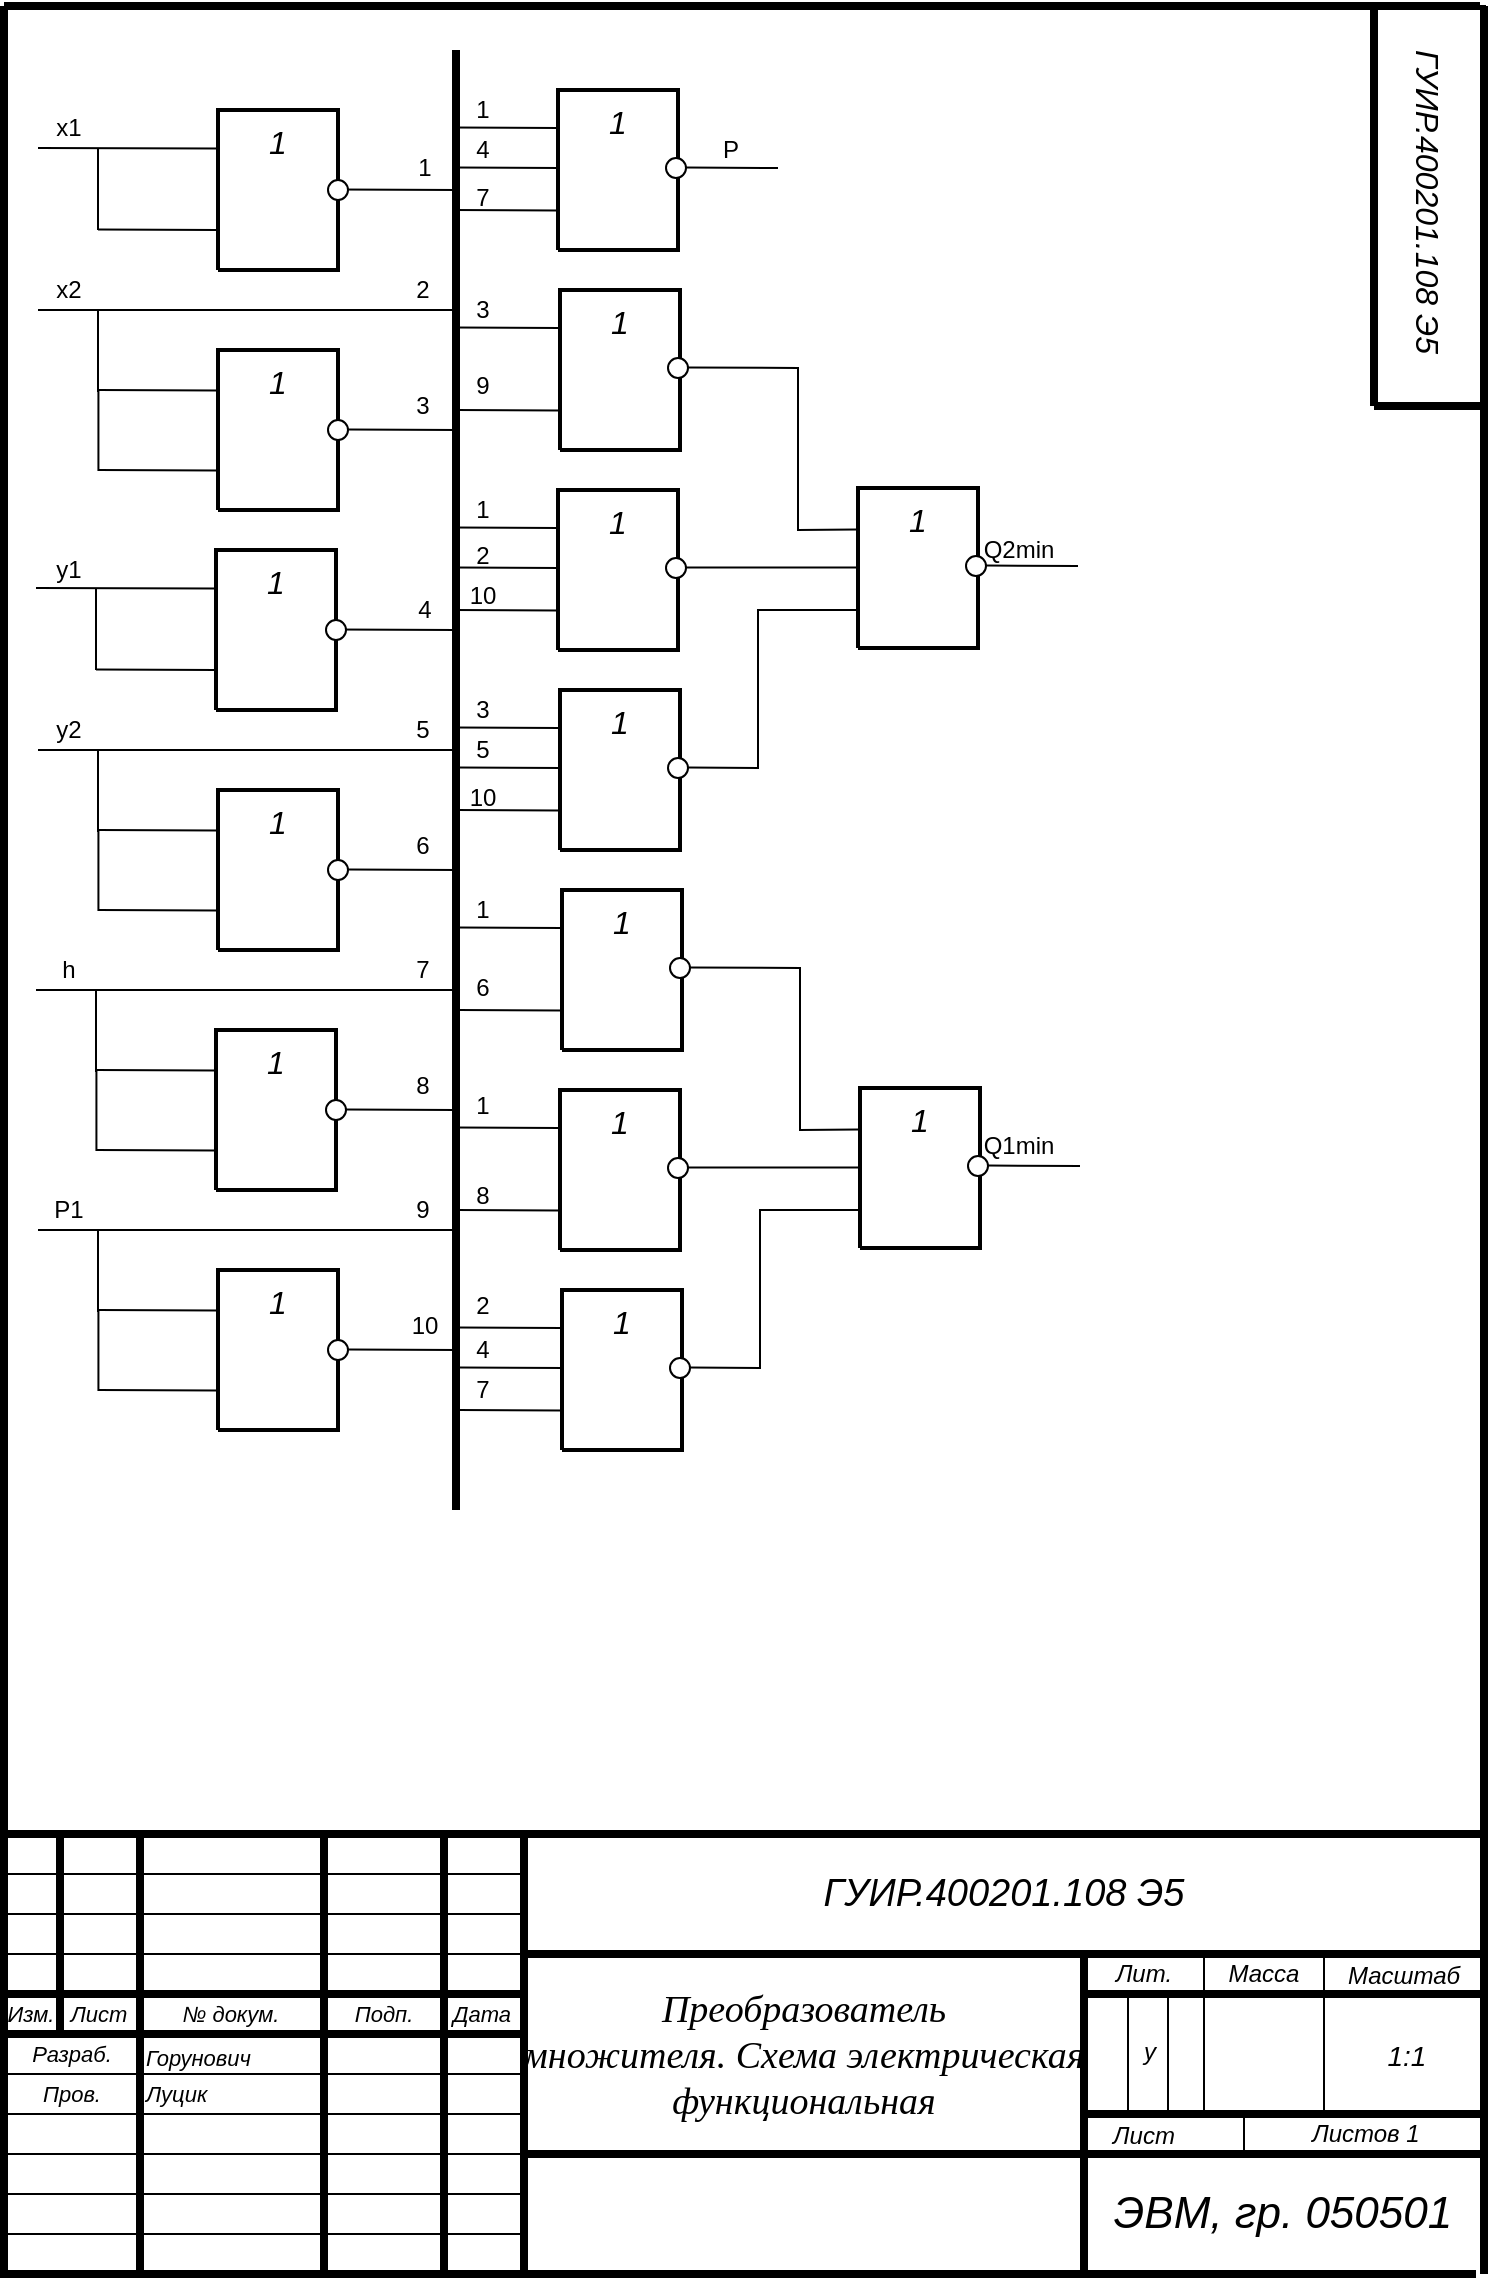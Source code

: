 <mxfile version="14.7.0" type="device"><diagram name="Page-1" id="Page-1"><mxGraphModel dx="1098" dy="607" grid="1" gridSize="10" guides="1" tooltips="1" connect="1" arrows="1" fold="1" page="1" pageScale="1" pageWidth="827" pageHeight="1169" math="0" shadow="0"><root><mxCell id="0"/><mxCell id="1" value="Соединительная линия" parent="0"/><mxCell id="4" style="vsdxID=314;fillColor=#FFFFFF;gradientColor=none;shape=stencil(UzV2Ls5ILEhVNTIoLinKz04tz0wpyVA1dlE1MsrMy0gtyiwBslSNXVWNndPyi1LTi/JL81Ig/IJEkEoQKze/DGRCBUSfoYEBSI+RQSUq3w2iOCczD49iPErJVIjXektLPRMzfMqBDIQ/IUGELIceJkAhSHgauwIA);strokeColor=#000000;strokeWidth=4;spacingTop=-2;spacingBottom=-2;spacingLeft=-2;spacingRight=-2;labelBackgroundColor=#ffffff;rounded=0;html=1;whiteSpace=wrap;" parent="1" vertex="1"><mxGeometry x="73" y="942" width="740" height="220" as="geometry"/></mxCell><mxCell id="5" style="vsdxID=315;fillColor=#FFFFFF;gradientColor=none;shape=stencil(fY9LDoAgDERP0z3SIyjeg0QUooJB/N1eSGMkJrib6bxpWsB61XJRwNkavBvVYbqgARvg3FitvAlRAQrAundeDd5ttiO/yEQmNbs9bTipx1KDsyt3LYGTsUWwYj/oExbgKN5r6JE8+14eR/Q1ihs=);strokeColor=#000000;strokeWidth=4;spacingTop=-2;spacingBottom=-2;spacingLeft=-2;spacingRight=-2;labelBackgroundColor=#ffffff;rounded=0;html=1;whiteSpace=wrap;" parent="1" vertex="1"><mxGeometry x="333" y="1002" width="480" height="100" as="geometry"/></mxCell><mxCell id="193" style="vsdxID=336;edgeStyle=none;startArrow=none;endArrow=none;startSize=3;endSize=3;strokeWidth=4;strokeColor=#000000;spacingTop=-2;spacingBottom=-2;spacingLeft=-2;spacingRight=-2;verticalAlign=middle;html=1;labelBackgroundColor=#ffffff;rounded=0;" parent="1" edge="1"><mxGeometry relative="1" as="geometry"><mxPoint as="offset"/><Array as="points"/><mxPoint x="613" y="1082" as="sourcePoint"/><mxPoint x="813" y="1082" as="targetPoint"/></mxGeometry></mxCell><mxCell id="192" style="vsdxID=335;edgeStyle=none;startArrow=none;endArrow=none;startSize=3;endSize=3;strokeWidth=4;strokeColor=#000000;spacingTop=-2;spacingBottom=-2;spacingLeft=-2;spacingRight=-2;verticalAlign=middle;html=1;labelBackgroundColor=#ffffff;rounded=0;" parent="1" edge="1"><mxGeometry relative="1" as="geometry"><mxPoint as="offset"/><Array as="points"/><mxPoint x="613" y="1022" as="sourcePoint"/><mxPoint x="813" y="1022" as="targetPoint"/></mxGeometry></mxCell><mxCell id="191" style="vsdxID=334;edgeStyle=none;startArrow=none;endArrow=none;startSize=3;endSize=3;strokeWidth=4;strokeColor=#000000;spacingTop=-2;spacingBottom=-2;spacingLeft=-2;spacingRight=-2;verticalAlign=middle;html=1;labelBackgroundColor=#ffffff;rounded=0;" parent="1" edge="1"><mxGeometry relative="1" as="geometry"><Array as="points"/><mxPoint x="293" y="1042" as="sourcePoint"/><mxPoint x="293" y="1162" as="targetPoint"/></mxGeometry></mxCell><mxCell id="190" style="vsdxID=333;edgeStyle=none;startArrow=none;endArrow=none;startSize=3;endSize=3;strokeWidth=4;strokeColor=#000000;spacingTop=-2;spacingBottom=-2;spacingLeft=-2;spacingRight=-2;verticalAlign=middle;html=1;labelBackgroundColor=#ffffff;rounded=0;" parent="1" edge="1"><mxGeometry relative="1" as="geometry"><Array as="points"/><mxPoint x="233" y="1042" as="sourcePoint"/><mxPoint x="233" y="1162" as="targetPoint"/></mxGeometry></mxCell><mxCell id="189" style="vsdxID=332;edgeStyle=none;startArrow=none;endArrow=none;startSize=3;endSize=3;strokeWidth=4;strokeColor=#000000;spacingTop=-2;spacingBottom=-2;spacingLeft=-2;spacingRight=-2;verticalAlign=middle;html=1;labelBackgroundColor=#ffffff;rounded=0;" parent="1" edge="1"><mxGeometry relative="1" as="geometry"><Array as="points"/><mxPoint x="141" y="1042" as="sourcePoint"/><mxPoint x="141" y="1162" as="targetPoint"/></mxGeometry></mxCell><mxCell id="188" style="vsdxID=331;edgeStyle=none;startArrow=none;endArrow=none;startSize=3;endSize=3;strokeWidth=4;strokeColor=#000000;spacingTop=-2;spacingBottom=-2;spacingLeft=-2;spacingRight=-2;verticalAlign=middle;html=1;labelBackgroundColor=#ffffff;rounded=0;" parent="1" edge="1"><mxGeometry relative="1" as="geometry"><Array as="points"/><mxPoint x="293" y="942" as="sourcePoint"/><mxPoint x="293" y="1042" as="targetPoint"/></mxGeometry></mxCell><mxCell id="187" style="vsdxID=330;edgeStyle=none;startArrow=none;endArrow=none;startSize=3;endSize=3;strokeWidth=4;strokeColor=#000000;spacingTop=-2;spacingBottom=-2;spacingLeft=-2;spacingRight=-2;verticalAlign=middle;html=1;labelBackgroundColor=#ffffff;rounded=0;" parent="1" edge="1"><mxGeometry relative="1" as="geometry"><Array as="points"/><mxPoint x="233" y="942" as="sourcePoint"/><mxPoint x="233" y="1042" as="targetPoint"/></mxGeometry></mxCell><mxCell id="196" style="vsdxID=346;edgeStyle=none;startArrow=none;endArrow=none;startSize=3;endSize=3;strokeColor=#000000;spacingTop=-2;spacingBottom=-2;spacingLeft=-2;spacingRight=-2;verticalAlign=middle;html=1;labelBackgroundColor=#ffffff;rounded=0;" parent="1" edge="1"><mxGeometry relative="1" as="geometry"><Array as="points"/><mxPoint x="673" y="1002" as="sourcePoint"/><mxPoint x="673" y="1082" as="targetPoint"/></mxGeometry></mxCell><mxCell id="195" style="vsdxID=345;edgeStyle=none;startArrow=none;endArrow=none;startSize=3;endSize=3;strokeColor=#000000;spacingTop=-2;spacingBottom=-2;spacingLeft=-2;spacingRight=-2;verticalAlign=middle;html=1;labelBackgroundColor=#ffffff;rounded=0;" parent="1" edge="1"><mxGeometry relative="1" as="geometry"><Array as="points"/><mxPoint x="693" y="1082" as="sourcePoint"/><mxPoint x="693" y="1102" as="targetPoint"/></mxGeometry></mxCell><mxCell id="194" style="vsdxID=344;edgeStyle=none;startArrow=none;endArrow=none;startSize=3;endSize=3;strokeColor=#000000;spacingTop=-2;spacingBottom=-2;spacingLeft=-2;spacingRight=-2;verticalAlign=middle;html=1;labelBackgroundColor=#ffffff;rounded=0;" parent="1" edge="1"><mxGeometry relative="1" as="geometry"><Array as="points"/><mxPoint x="733" y="1002" as="sourcePoint"/><mxPoint x="733" y="1082" as="targetPoint"/></mxGeometry></mxCell><mxCell id="186" style="vsdxID=329;edgeStyle=none;startArrow=none;endArrow=none;startSize=3;endSize=3;strokeWidth=4;strokeColor=#000000;spacingTop=-2;spacingBottom=-2;spacingLeft=-2;spacingRight=-2;verticalAlign=middle;html=1;labelBackgroundColor=#ffffff;rounded=0;" parent="1" edge="1"><mxGeometry relative="1" as="geometry"><Array as="points"/><mxPoint x="141" y="942" as="sourcePoint"/><mxPoint x="141" y="1042" as="targetPoint"/></mxGeometry></mxCell><mxCell id="185" style="vsdxID=328;edgeStyle=none;startArrow=none;endArrow=none;startSize=3;endSize=3;strokeWidth=4;strokeColor=#000000;spacingTop=-2;spacingBottom=-2;spacingLeft=-2;spacingRight=-2;verticalAlign=middle;html=1;labelBackgroundColor=#ffffff;rounded=0;" parent="1" edge="1"><mxGeometry relative="1" as="geometry"><Array as="points"/><mxPoint x="101" y="942" as="sourcePoint"/><mxPoint x="101" y="1042" as="targetPoint"/></mxGeometry></mxCell><mxCell id="184" style="vsdxID=327;edgeStyle=none;startArrow=none;endArrow=none;startSize=3;endSize=3;strokeColor=#000000;spacingTop=-2;spacingBottom=-2;spacingLeft=-2;spacingRight=-2;verticalAlign=middle;html=1;labelBackgroundColor=#ffffff;rounded=0;" parent="1" edge="1"><mxGeometry relative="1" as="geometry"><mxPoint as="offset"/><Array as="points"/><mxPoint x="73" y="1142" as="sourcePoint"/><mxPoint x="333" y="1142" as="targetPoint"/></mxGeometry></mxCell><mxCell id="183" style="vsdxID=326;edgeStyle=none;startArrow=none;endArrow=none;startSize=3;endSize=3;strokeColor=#000000;spacingTop=-2;spacingBottom=-2;spacingLeft=-2;spacingRight=-2;verticalAlign=middle;html=1;labelBackgroundColor=#ffffff;rounded=0;" parent="1" edge="1"><mxGeometry relative="1" as="geometry"><mxPoint as="offset"/><Array as="points"/><mxPoint x="73" y="1122" as="sourcePoint"/><mxPoint x="333" y="1122" as="targetPoint"/></mxGeometry></mxCell><mxCell id="182" style="vsdxID=325;edgeStyle=none;startArrow=none;endArrow=none;startSize=3;endSize=3;strokeColor=#000000;spacingTop=-2;spacingBottom=-2;spacingLeft=-2;spacingRight=-2;verticalAlign=middle;html=1;labelBackgroundColor=#ffffff;rounded=0;" parent="1" edge="1"><mxGeometry relative="1" as="geometry"><mxPoint as="offset"/><Array as="points"/><mxPoint x="73" y="1082" as="sourcePoint"/><mxPoint x="333" y="1082" as="targetPoint"/></mxGeometry></mxCell><mxCell id="181" style="vsdxID=324;edgeStyle=none;startArrow=none;endArrow=none;startSize=3;endSize=3;strokeWidth=4;strokeColor=#000000;spacingTop=-2;spacingBottom=-2;spacingLeft=-2;spacingRight=-2;verticalAlign=middle;html=1;labelBackgroundColor=#ffffff;rounded=0;" parent="1" edge="1"><mxGeometry relative="1" as="geometry"><mxPoint as="offset"/><Array as="points"/><mxPoint x="73" y="1042" as="sourcePoint"/><mxPoint x="333" y="1042" as="targetPoint"/></mxGeometry></mxCell><mxCell id="180" style="vsdxID=323;edgeStyle=none;startArrow=none;endArrow=none;startSize=3;endSize=3;strokeColor=#000000;spacingTop=-2;spacingBottom=-2;spacingLeft=-2;spacingRight=-2;verticalAlign=middle;html=1;labelBackgroundColor=#ffffff;rounded=0;" parent="1" edge="1"><mxGeometry relative="1" as="geometry"><mxPoint as="offset"/><Array as="points"/><mxPoint x="73" y="1102" as="sourcePoint"/><mxPoint x="333" y="1102" as="targetPoint"/></mxGeometry></mxCell><mxCell id="202" style="vsdxID=363;edgeStyle=none;startArrow=none;endArrow=none;startSize=3;endSize=3;strokeWidth=4;spacingTop=-2;spacingBottom=-2;spacingLeft=-2;spacingRight=-2;verticalAlign=middle;html=1;labelBackgroundColor=#ffffff;rounded=0;" parent="1" edge="1"><mxGeometry relative="1" as="geometry"><Array as="points"/><mxPoint x="758" y="228" as="sourcePoint"/><mxPoint x="813" y="228" as="targetPoint"/></mxGeometry></mxCell><mxCell id="201" style="vsdxID=362;edgeStyle=none;startArrow=none;endArrow=none;startSize=3;endSize=3;strokeWidth=4;spacingTop=-2;spacingBottom=-2;spacingLeft=-2;spacingRight=-2;verticalAlign=middle;html=1;labelBackgroundColor=#ffffff;rounded=0;" parent="1" edge="1"><mxGeometry relative="1" as="geometry"><Array as="points"/><mxPoint x="758" y="28" as="sourcePoint"/><mxPoint x="758" y="228" as="targetPoint"/></mxGeometry></mxCell><mxCell id="200" style="vsdxID=361;edgeStyle=none;startArrow=none;endArrow=none;startSize=3;endSize=3;strokeWidth=4;spacingTop=-2;spacingBottom=-2;spacingLeft=-2;spacingRight=-2;verticalAlign=middle;html=1;labelBackgroundColor=#ffffff;rounded=0;" parent="1" edge="1"><mxGeometry relative="1" as="geometry"><Array as="points"/><mxPoint x="813" y="942" as="sourcePoint"/><mxPoint x="813" y="28" as="targetPoint"/></mxGeometry></mxCell><mxCell id="199" style="vsdxID=360;edgeStyle=none;startArrow=none;endArrow=none;startSize=3;endSize=3;spacingTop=-2;spacingBottom=-2;spacingLeft=-2;spacingRight=-2;verticalAlign=middle;html=1;labelBackgroundColor=#ffffff;rounded=0;" parent="1" edge="1"><mxGeometry relative="1" as="geometry"><mxPoint x="-1" as="offset"/><Array as="points"/><mxPoint x="811" y="28" as="sourcePoint"/><mxPoint x="814" y="28" as="targetPoint"/></mxGeometry></mxCell><mxCell id="233" style="vsdxID=1513;edgeStyle=none;startArrow=none;endArrow=none;startSize=3;endSize=3;spacingTop=-2;spacingBottom=-2;spacingLeft=-2;spacingRight=-2;verticalAlign=middle;html=1;labelBackgroundColor=#ffffff;rounded=0;" parent="1" edge="1"><mxGeometry relative="1" as="geometry"><Array as="points"/><mxPoint x="655" y="1024" as="sourcePoint"/><mxPoint x="655" y="1081" as="targetPoint"/></mxGeometry></mxCell><mxCell id="232" style="vsdxID=1512;edgeStyle=none;startArrow=none;endArrow=none;startSize=3;endSize=3;spacingTop=-2;spacingBottom=-2;spacingLeft=-2;spacingRight=-2;verticalAlign=middle;html=1;labelBackgroundColor=#ffffff;rounded=0;" parent="1" edge="1"><mxGeometry relative="1" as="geometry"><Array as="points"/><mxPoint x="635" y="1024" as="sourcePoint"/><mxPoint x="635" y="1081" as="targetPoint"/></mxGeometry></mxCell><mxCell id="229" style="vsdxID=1269;edgeStyle=none;startArrow=none;endArrow=none;startSize=3;endSize=3;strokeWidth=4;spacingTop=-2;spacingBottom=-2;spacingLeft=-2;spacingRight=-2;verticalAlign=middle;html=1;labelBackgroundColor=#ffffff;rounded=0;" parent="1" edge="1"><mxGeometry relative="1" as="geometry"><Array as="points"/><mxPoint x="299" y="50" as="sourcePoint"/><mxPoint x="299" y="780" as="targetPoint"/></mxGeometry></mxCell><mxCell id="198" style="vsdxID=359;edgeStyle=none;startArrow=none;endArrow=none;startSize=3;endSize=3;strokeWidth=4;spacingTop=-2;spacingBottom=-2;spacingLeft=-2;spacingRight=-2;verticalAlign=middle;html=1;labelBackgroundColor=#ffffff;rounded=0;" parent="1" edge="1"><mxGeometry relative="1" as="geometry"><mxPoint as="offset"/><Array as="points"/><mxPoint x="73" y="28" as="sourcePoint"/><mxPoint x="811" y="28" as="targetPoint"/></mxGeometry></mxCell><mxCell id="197" style="vsdxID=358;edgeStyle=none;startArrow=none;endArrow=none;startSize=3;endSize=3;strokeWidth=4;spacingTop=-2;spacingBottom=-2;spacingLeft=-2;spacingRight=-2;verticalAlign=middle;html=1;labelBackgroundColor=#ffffff;rounded=0;" parent="1" edge="1"><mxGeometry relative="1" as="geometry"><Array as="points"/><mxPoint x="73" y="948" as="sourcePoint"/><mxPoint x="73" y="28" as="targetPoint"/></mxGeometry></mxCell><mxCell id="179" style="vsdxID=322;edgeStyle=none;startArrow=none;endArrow=none;startSize=3;endSize=3;strokeColor=#000000;spacingTop=-2;spacingBottom=-2;spacingLeft=-2;spacingRight=-2;verticalAlign=middle;html=1;labelBackgroundColor=#ffffff;rounded=0;" parent="1" edge="1"><mxGeometry relative="1" as="geometry"><mxPoint as="offset"/><Array as="points"/><mxPoint x="73" y="1062" as="sourcePoint"/><mxPoint x="333" y="1062" as="targetPoint"/></mxGeometry></mxCell><mxCell id="178" style="vsdxID=321;edgeStyle=none;startArrow=none;endArrow=none;startSize=3;endSize=3;strokeWidth=4;strokeColor=#000000;spacingTop=-2;spacingBottom=-2;spacingLeft=-2;spacingRight=-2;verticalAlign=middle;html=1;labelBackgroundColor=#ffffff;rounded=0;" parent="1" edge="1"><mxGeometry relative="1" as="geometry"><mxPoint as="offset"/><Array as="points"/><mxPoint x="73" y="1022" as="sourcePoint"/><mxPoint x="333" y="1022" as="targetPoint"/></mxGeometry></mxCell><mxCell id="177" style="vsdxID=320;edgeStyle=none;startArrow=none;endArrow=none;startSize=3;endSize=3;strokeColor=#000000;spacingTop=-2;spacingBottom=-2;spacingLeft=-2;spacingRight=-2;verticalAlign=middle;html=1;labelBackgroundColor=#ffffff;rounded=0;" parent="1" edge="1"><mxGeometry relative="1" as="geometry"><mxPoint as="offset"/><Array as="points"/><mxPoint x="73" y="1002" as="sourcePoint"/><mxPoint x="333" y="1002" as="targetPoint"/></mxGeometry></mxCell><mxCell id="176" style="vsdxID=319;edgeStyle=none;startArrow=none;endArrow=none;startSize=3;endSize=3;strokeColor=#000000;spacingTop=-2;spacingBottom=-2;spacingLeft=-2;spacingRight=-2;verticalAlign=middle;html=1;labelBackgroundColor=#ffffff;rounded=0;" parent="1" edge="1"><mxGeometry relative="1" as="geometry"><mxPoint as="offset"/><Array as="points"/><mxPoint x="73" y="982" as="sourcePoint"/><mxPoint x="333" y="982" as="targetPoint"/></mxGeometry></mxCell><mxCell id="175" style="vsdxID=318;edgeStyle=none;startArrow=none;endArrow=none;startSize=3;endSize=3;strokeColor=#000000;spacingTop=-2;spacingBottom=-2;spacingLeft=-2;spacingRight=-2;verticalAlign=middle;html=1;labelBackgroundColor=#ffffff;rounded=0;" parent="1" edge="1"><mxGeometry relative="1" as="geometry"><mxPoint as="offset"/><Array as="points"/><mxPoint x="73" y="962" as="sourcePoint"/><mxPoint x="333" y="962" as="targetPoint"/></mxGeometry></mxCell><mxCell id="174" style="vsdxID=317;edgeStyle=none;startArrow=none;endArrow=none;startSize=3;endSize=3;strokeWidth=4;strokeColor=#000000;spacingTop=-2;spacingBottom=-2;spacingLeft=-2;spacingRight=-2;verticalAlign=middle;html=1;labelBackgroundColor=#ffffff;rounded=0;" parent="1" edge="1"><mxGeometry relative="1" as="geometry"><Array as="points"/><mxPoint x="613" y="1002" as="sourcePoint"/><mxPoint x="613" y="1162" as="targetPoint"/></mxGeometry></mxCell><mxCell id="173" style="vsdxID=316;edgeStyle=none;startArrow=none;endArrow=none;startSize=3;endSize=3;strokeWidth=4;strokeColor=#000000;spacingTop=-2;spacingBottom=-2;spacingLeft=-2;spacingRight=-2;verticalAlign=middle;html=1;labelBackgroundColor=#ffffff;rounded=0;" parent="1" edge="1"><mxGeometry relative="1" as="geometry"><Array as="points"/><mxPoint x="333" y="1102" as="sourcePoint"/><mxPoint x="333" y="1162" as="targetPoint"/></mxGeometry></mxCell><mxCell id="6" style="vsdxID=337;fillColor=#FFFFFF;gradientColor=none;shape=stencil(fY9LDoAgDERP0z3SIyjeg0QUooJB/N1eSGMkJrib6bxpWsB61XJRwNkavBvVYbqgARvg3FitvAlRAQrAundeDd5ttiO/yEQmNbs9bTipx1KDsyt3LYGTsUWwYj/oExbgKN5r6JE8+14eR/Q1ihs=);strokeColor=#000000;strokeWidth=4;spacingTop=-2;spacingBottom=-2;spacingLeft=-2;spacingRight=-2;labelBackgroundColor=#ffffff;rounded=0;html=1;whiteSpace=wrap;" parent="1" vertex="1"><mxGeometry x="333" y="942" width="480" height="60" as="geometry"/></mxCell><mxCell id="7" value="&lt;font style=&quot;font-size: 19px ; font-family: &amp;#34;arial&amp;#34; ; color: #000000 ; direction: ltr ; letter-spacing: 0px ; line-height: 120% ; opacity: 1&quot;&gt;&lt;i&gt;ГУИР.400201&lt;/i&gt;&lt;/font&gt;&lt;font style=&quot;font-size: 19px ; font-family: &amp;#34;arial&amp;#34; ; color: #000000 ; direction: ltr ; letter-spacing: 0px ; line-height: 120% ; opacity: 1&quot;&gt;&lt;i&gt;.108&lt;/i&gt;&lt;/font&gt;&lt;font style=&quot;font-size: 19px ; font-family: &amp;#34;arial&amp;#34; ; color: #000000 ; direction: ltr ; letter-spacing: 0px ; line-height: 120% ; opacity: 1&quot;&gt;&lt;i&gt;&amp;nbsp;&lt;/i&gt;&lt;/font&gt;&lt;font style=&quot;font-size: 19px ; font-family: &amp;#34;arial&amp;#34; ; color: #000000 ; direction: ltr ; letter-spacing: 0px ; line-height: 120% ; opacity: 1&quot;&gt;&lt;i&gt;Э5&lt;br&gt;&lt;/i&gt;&lt;/font&gt;" style="verticalAlign=middle;align=center;vsdxID=338;fillColor=none;gradientColor=none;shape=stencil(nZBLDoAgDERP0z3SIyjew0SURgSD+Lu9kMZoXLhwN9O+tukAlrNpJg1SzDH4QW/URgNYgZTkjA4UkwJUgGXng+6DX1zLfmoymdXo17xh5zmRJ6Q42BWCfc2oJfdAr+Yv+AP9Cb7OJ3H/2JG1HNGz/84klThPVCc=);strokeColor=none;spacingTop=-2;spacingBottom=-2;spacingLeft=-2;spacingRight=-2;labelBackgroundColor=none;rounded=0;html=1;whiteSpace=wrap;" parent="1" vertex="1"><mxGeometry x="333" y="942" width="480" height="60" as="geometry"/></mxCell><mxCell id="8" value="&lt;font style=&quot;font-size:12px;font-family:Arial;color:#000000;direction:ltr;letter-spacing:0px;line-height:120%;opacity:1&quot;&gt;&lt;i&gt;Лит.&lt;br/&gt;&lt;/i&gt;&lt;/font&gt;" style="verticalAlign=middle;align=center;vsdxID=339;fillColor=none;gradientColor=none;shape=stencil(nZBLDoAgDERP0z3SIyjew0SURgSD+Lu9kMZoXLhwN9O+tukAlrNpJg1SzDH4QW/URgNYgZTkjA4UkwJUgGXng+6DX1zLfmoymdXo17xh5zmRJ6Q42BWCfc2oJfdAr+Yv+AP9Cb7OJ3H/2JG1HNGz/84klThPVCc=);strokeColor=none;spacingTop=-2;spacingBottom=-2;spacingLeft=-2;spacingRight=-2;labelBackgroundColor=none;rounded=0;html=1;whiteSpace=wrap;" parent="1" vertex="1"><mxGeometry x="613" y="1002" width="60" height="20" as="geometry"/></mxCell><mxCell id="9" value="&lt;font style=&quot;font-size:12px;font-family:Arial;color:#000000;direction:ltr;letter-spacing:0px;line-height:120%;opacity:1&quot;&gt;&lt;i&gt;Масса&lt;br/&gt;&lt;/i&gt;&lt;/font&gt;" style="verticalAlign=middle;align=center;vsdxID=340;fillColor=none;gradientColor=none;shape=stencil(nZBLDoAgDERP0z3SIyjew0SURgSD+Lu9kMZoXLhwN9O+tukAlrNpJg1SzDH4QW/URgNYgZTkjA4UkwJUgGXng+6DX1zLfmoymdXo17xh5zmRJ6Q42BWCfc2oJfdAr+Yv+AP9Cb7OJ3H/2JG1HNGz/84klThPVCc=);strokeColor=none;spacingTop=-2;spacingBottom=-2;spacingLeft=-2;spacingRight=-2;labelBackgroundColor=none;rounded=0;html=1;whiteSpace=wrap;" parent="1" vertex="1"><mxGeometry x="673" y="1002" width="60" height="20" as="geometry"/></mxCell><mxCell id="10" value="&lt;font style=&quot;font-size:12px;font-family:Arial;color:#000000;direction:ltr;letter-spacing:0px;line-height:120%;opacity:1&quot;&gt;&lt;i&gt;Масштаб&lt;br/&gt;&lt;/i&gt;&lt;/font&gt;" style="verticalAlign=middle;align=center;vsdxID=341;fillColor=none;gradientColor=none;shape=stencil(nZBLDoAgDERP0z3SIyjew0SURgSD+Lu9kMZoXLhwN9O+tukAlrNpJg1SzDH4QW/URgNYgZTkjA4UkwJUgGXng+6DX1zLfmoymdXo17xh5zmRJ6Q42BWCfc2oJfdAr+Yv+AP9Cb7OJ3H/2JG1HNGz/84klThPVCc=);strokeColor=none;spacingTop=-2;spacingBottom=-2;spacingLeft=-2;spacingRight=-2;labelBackgroundColor=none;rounded=0;html=1;whiteSpace=wrap;" parent="1" vertex="1"><mxGeometry x="733" y="1005" width="80" height="16" as="geometry"/></mxCell><mxCell id="11" value="&lt;font style=&quot;font-size:12px;font-family:Arial;color:#000000;direction:ltr;letter-spacing:0px;line-height:120%;opacity:1&quot;&gt;&lt;i&gt;у&lt;br/&gt;&lt;/i&gt;&lt;/font&gt;" style="verticalAlign=middle;align=center;vsdxID=342;fillColor=none;gradientColor=none;shape=stencil(nZBLDoAgDERP0z3SIyjew0SURgSD+Lu9kMZoXLhwN9O+tukAlrNpJg1SzDH4QW/URgNYgZTkjA4UkwJUgGXng+6DX1zLfmoymdXo17xh5zmRJ6Q42BWCfc2oJfdAr+Yv+AP9Cb7OJ3H/2JG1HNGz/84klThPVCc=);strokeColor=none;spacingTop=-2;spacingBottom=-2;spacingLeft=-2;spacingRight=-2;labelBackgroundColor=none;rounded=0;html=1;whiteSpace=wrap;" parent="1" vertex="1"><mxGeometry x="616" y="1022" width="60" height="58" as="geometry"/></mxCell><mxCell id="12" value="&lt;font style=&quot;font-size:12px;font-family:Arial;color:#000000;direction:ltr;letter-spacing:0px;line-height:120%;opacity:1&quot;&gt;&lt;i&gt;Лист&lt;/i&gt;&lt;/font&gt;&lt;font style=&quot;font-size:12px;font-family:Arial;color:#000000;direction:ltr;letter-spacing:0px;line-height:120%;opacity:1&quot;&gt;&lt;i&gt; &lt;/i&gt;&lt;/font&gt;&lt;font style=&quot;font-size:12px;font-family:Arial;color:#000000;direction:ltr;letter-spacing:0px;line-height:120%;opacity:1&quot;&gt;&lt;i&gt;&lt;br/&gt;&lt;/i&gt;&lt;/font&gt;" style="verticalAlign=middle;align=center;vsdxID=343;fillColor=none;gradientColor=none;shape=stencil(nZBLDoAgDERP0z3SIyjew0SURgSD+Lu9kMZoXLhwN9O+tukAlrNpJg1SzDH4QW/URgNYgZTkjA4UkwJUgGXng+6DX1zLfmoymdXo17xh5zmRJ6Q42BWCfc2oJfdAr+Yv+AP9Cb7OJ3H/2JG1HNGz/84klThPVCc=);strokeColor=none;spacingTop=-2;spacingBottom=-2;spacingLeft=-2;spacingRight=-2;labelBackgroundColor=none;rounded=0;html=1;whiteSpace=wrap;" parent="1" vertex="1"><mxGeometry x="613" y="1084" width="60" height="18" as="geometry"/></mxCell><mxCell id="13" value="&lt;font style=&quot;font-size:12px;font-family:Arial;color:#000000;direction:ltr;letter-spacing:0px;line-height:120%;opacity:1&quot;&gt;&lt;i&gt;Листов    &lt;/i&gt;&lt;/font&gt;&lt;font style=&quot;font-size:12px;font-family:Arial;color:#000000;direction:ltr;letter-spacing:0px;line-height:120%;opacity:1&quot;&gt;&lt;i&gt;1&lt;br/&gt;&lt;/i&gt;&lt;/font&gt;" style="verticalAlign=middle;align=center;vsdxID=347;fillColor=none;gradientColor=none;shape=stencil(nZBLDoAgDERP0z3SIyjew0SURgSD+Lu9kMZoXLhwN9O+tukAlrNpJg1SzDH4QW/URgNYgZTkjA4UkwJUgGXng+6DX1zLfmoymdXo17xh5zmRJ6Q42BWCfc2oJfdAr+Yv+AP9Cb7OJ3H/2JG1HNGz/84klThPVCc=);strokeColor=none;spacingTop=-2;spacingBottom=-2;spacingLeft=-2;spacingRight=-2;labelBackgroundColor=none;rounded=0;html=1;whiteSpace=wrap;" parent="1" vertex="1"><mxGeometry x="695" y="1082" width="118" height="20" as="geometry"/></mxCell><mxCell id="14" value="&lt;font style=&quot;font-size: 22px ; font-family: &amp;#34;arial&amp;#34; ; color: #000000 ; direction: ltr ; letter-spacing: 0px ; line-height: 120% ; opacity: 1&quot;&gt;&lt;i&gt;ЭВМ, гр. 050501&lt;/i&gt;&lt;/font&gt;&lt;font style=&quot;font-size: 22px ; font-family: &amp;#34;arial&amp;#34; ; color: #000000 ; direction: ltr ; letter-spacing: 0px ; line-height: 120% ; opacity: 1&quot;&gt;&lt;i&gt;&lt;br&gt;&lt;/i&gt;&lt;/font&gt;" style="verticalAlign=middle;align=center;vsdxID=348;fillColor=none;gradientColor=none;shape=stencil(nZBLDoAgDERP0z3SIyjew0SURgSD+Lu9kMZoXLhwN9O+tukAlrNpJg1SzDH4QW/URgNYgZTkjA4UkwJUgGXng+6DX1zLfmoymdXo17xh5zmRJ6Q42BWCfc2oJfdAr+Yv+AP9Cb7OJ3H/2JG1HNGz/84klThPVCc=);strokeColor=none;spacingTop=-2;spacingBottom=-2;spacingLeft=-2;spacingRight=-2;labelBackgroundColor=none;rounded=0;html=1;whiteSpace=wrap;" parent="1" vertex="1"><mxGeometry x="613" y="1102" width="199" height="60" as="geometry"/></mxCell><mxCell id="15" value="&lt;font style=&quot;font-size:11px;font-family:Arial;color:#000000;direction:ltr;letter-spacing:0px;line-height:120%;opacity:1&quot;&gt;&lt;i&gt;Изм&lt;/i&gt;&lt;/font&gt;&lt;font style=&quot;font-size:11px;font-family:Arial;color:#000000;direction:ltr;letter-spacing:0px;line-height:120%;opacity:1&quot;&gt;&lt;i&gt;.&lt;br/&gt;&lt;/i&gt;&lt;/font&gt;" style="verticalAlign=middle;align=center;vsdxID=349;fillColor=none;gradientColor=none;shape=stencil(nZBLDoAgDERP0z3SIyjew0SURgSD+Lu9kMZoXLhwN9O+tukAlrNpJg1SzDH4QW/URgNYgZTkjA4UkwJUgGXng+6DX1zLfmoymdXo17xh5zmRJ6Q42BWCfc2oJfdAr+Yv+AP9Cb7OJ3H/2JG1HNGz/84klThPVCc=);strokeColor=none;spacingTop=-2;spacingBottom=-2;spacingLeft=-2;spacingRight=-2;labelBackgroundColor=none;rounded=0;html=1;whiteSpace=wrap;" parent="1" vertex="1"><mxGeometry x="73" y="1022" width="27" height="20" as="geometry"/></mxCell><mxCell id="16" value="&lt;font style=&quot;font-size:11px;font-family:Arial;color:#000000;direction:ltr;letter-spacing:0px;line-height:120%;opacity:1&quot;&gt;&lt;i&gt;Лист&lt;br/&gt;&lt;/i&gt;&lt;/font&gt;" style="verticalAlign=middle;align=center;vsdxID=350;fillColor=none;gradientColor=none;shape=stencil(nZBLDoAgDERP0z3SIyjew0SURgSD+Lu9kMZoXLhwN9O+tukAlrNpJg1SzDH4QW/URgNYgZTkjA4UkwJUgGXng+6DX1zLfmoymdXo17xh5zmRJ6Q42BWCfc2oJfdAr+Yv+AP9Cb7OJ3H/2JG1HNGz/84klThPVCc=);strokeColor=none;spacingTop=-2;spacingBottom=-2;spacingLeft=-2;spacingRight=-2;labelBackgroundColor=none;rounded=0;html=1;whiteSpace=wrap;" parent="1" vertex="1"><mxGeometry x="101" y="1022" width="39" height="20" as="geometry"/></mxCell><mxCell id="17" value="&lt;font style=&quot;font-size:11px;font-family:Arial;color:#000000;direction:ltr;letter-spacing:0px;line-height:120%;opacity:1&quot;&gt;&lt;i&gt;№ докум.&lt;br/&gt;&lt;/i&gt;&lt;/font&gt;" style="verticalAlign=middle;align=center;vsdxID=351;fillColor=none;gradientColor=none;shape=stencil(nZBLDoAgDERP0z3SIyjew0SURgSD+Lu9kMZoXLhwN9O+tukAlrNpJg1SzDH4QW/URgNYgZTkjA4UkwJUgGXng+6DX1zLfmoymdXo17xh5zmRJ6Q42BWCfc2oJfdAr+Yv+AP9Cb7OJ3H/2JG1HNGz/84klThPVCc=);strokeColor=none;strokeWidth=4;spacingTop=-2;spacingBottom=-2;spacingLeft=-2;spacingRight=-2;labelBackgroundColor=none;rounded=0;html=1;whiteSpace=wrap;" parent="1" vertex="1"><mxGeometry x="141" y="1022" width="91" height="20" as="geometry"/></mxCell><mxCell id="18" value="&lt;font style=&quot;font-size:11px;font-family:Arial;color:#000000;direction:ltr;letter-spacing:0px;line-height:120%;opacity:1&quot;&gt;&lt;i&gt;Подп.&lt;br/&gt;&lt;/i&gt;&lt;/font&gt;" style="verticalAlign=middle;align=center;vsdxID=352;fillColor=none;gradientColor=none;shape=stencil(nZBLDoAgDERP0z3SIyjew0SURgSD+Lu9kMZoXLhwN9O+tukAlrNpJg1SzDH4QW/URgNYgZTkjA4UkwJUgGXng+6DX1zLfmoymdXo17xh5zmRJ6Q42BWCfc2oJfdAr+Yv+AP9Cb7OJ3H/2JG1HNGz/84klThPVCc=);strokeColor=none;strokeWidth=4;spacingTop=-2;spacingBottom=-2;spacingLeft=-2;spacingRight=-2;labelBackgroundColor=none;rounded=0;html=1;whiteSpace=wrap;" parent="1" vertex="1"><mxGeometry x="233" y="1022" width="60" height="20" as="geometry"/></mxCell><mxCell id="19" value="&lt;font style=&quot;font-size:11px;font-family:Arial;color:#000000;direction:ltr;letter-spacing:0px;line-height:120%;opacity:1&quot;&gt;&lt;i&gt;Дата&lt;br/&gt;&lt;/i&gt;&lt;/font&gt;" style="verticalAlign=middle;align=center;vsdxID=353;fillColor=none;gradientColor=none;shape=stencil(nZBLDoAgDERP0z3SIyjew0SURgSD+Lu9kMZoXLhwN9O+tukAlrNpJg1SzDH4QW/URgNYgZTkjA4UkwJUgGXng+6DX1zLfmoymdXo17xh5zmRJ6Q42BWCfc2oJfdAr+Yv+AP9Cb7OJ3H/2JG1HNGz/84klThPVCc=);strokeColor=none;strokeWidth=4;spacingTop=-2;spacingBottom=-2;spacingLeft=-2;spacingRight=-2;labelBackgroundColor=none;rounded=0;html=1;whiteSpace=wrap;" parent="1" vertex="1"><mxGeometry x="292" y="1022" width="40" height="19" as="geometry"/></mxCell><mxCell id="20" value="&lt;font style=&quot;font-size:11px;font-family:Arial;color:#000000;direction:ltr;letter-spacing:0px;line-height:120%;opacity:1&quot;&gt;&lt;i&gt;Разраб.&lt;br/&gt;&lt;/i&gt;&lt;/font&gt;" style="verticalAlign=middle;align=center;vsdxID=354;fillColor=none;gradientColor=none;shape=stencil(nZBLDoAgDERP0z3SIyjew0SURgSD+Lu9kMZoXLhwN9O+tukAlrNpJg1SzDH4QW/URgNYgZTkjA4UkwJUgGXng+6DX1zLfmoymdXo17xh5zmRJ6Q42BWCfc2oJfdAr+Yv+AP9Cb7OJ3H/2JG1HNGz/84klThPVCc=);strokeColor=none;spacingTop=-2;spacingBottom=-2;spacingLeft=-2;spacingRight=-2;labelBackgroundColor=none;rounded=0;html=1;whiteSpace=wrap;" parent="1" vertex="1"><mxGeometry x="73" y="1042" width="68" height="20" as="geometry"/></mxCell><mxCell id="21" value="&lt;font style=&quot;font-size:11px;font-family:Arial;color:#000000;direction:ltr;letter-spacing:0px;line-height:120%;opacity:1&quot;&gt;&lt;i&gt;Пров.&lt;br/&gt;&lt;/i&gt;&lt;/font&gt;" style="verticalAlign=middle;align=center;vsdxID=355;fillColor=none;gradientColor=none;shape=stencil(nZBLDoAgDERP0z3SIyjew0SURgSD+Lu9kMZoXLhwN9O+tukAlrNpJg1SzDH4QW/URgNYgZTkjA4UkwJUgGXng+6DX1zLfmoymdXo17xh5zmRJ6Q42BWCfc2oJfdAr+Yv+AP9Cb7OJ3H/2JG1HNGz/84klThPVCc=);strokeColor=none;spacingTop=-2;spacingBottom=-2;spacingLeft=-2;spacingRight=-2;labelBackgroundColor=none;rounded=0;html=1;whiteSpace=wrap;" parent="1" vertex="1"><mxGeometry x="73" y="1062" width="68" height="20" as="geometry"/></mxCell><mxCell id="22" value="&lt;p style=&quot;align:left;margin-left:0;margin-right:0;margin-top:0px;margin-bottom:0px;text-indent:0;valign:middle;direction:ltr;&quot;&gt;&lt;font style=&quot;font-size:11px;font-family:Arial;color:#000000;direction:ltr;letter-spacing:0px;line-height:120%;opacity:1&quot;&gt;&lt;i&gt;Луцик&lt;br/&gt;&lt;/i&gt;&lt;/font&gt;&lt;/p&gt;" style="verticalAlign=middle;align=left;vsdxID=357;fillColor=none;gradientColor=none;shape=stencil(nZBLDoAgDERP0z3SIyjew0SURgSD+Lu9kMZoXLhwN9O+tukAlrNpJg1SzDH4QW/URgNYgZTkjA4UkwJUgGXng+6DX1zLfmoymdXo17xh5zmRJ6Q42BWCfc2oJfdAr+Yv+AP9Cb7OJ3H/2JG1HNGz/84klThPVCc=);strokeColor=none;spacingTop=-2;spacingBottom=-2;spacingLeft=-2;spacingRight=-2;labelBackgroundColor=none;rounded=0;html=1;whiteSpace=wrap;" parent="1" vertex="1"><mxGeometry x="144" y="1062" width="91" height="20" as="geometry"/></mxCell><mxCell id="23" value="&lt;font style=&quot;font-size: 16px ; font-family: &amp;#34;arial&amp;#34; ; color: #000000 ; direction: ltr ; letter-spacing: 0px ; line-height: 120% ; opacity: 1&quot;&gt;&lt;i&gt;ГУИР.400201&lt;/i&gt;&lt;/font&gt;&lt;font style=&quot;font-size: 16px ; font-family: &amp;#34;arial&amp;#34; ; color: #000000 ; direction: ltr ; letter-spacing: 0px ; line-height: 120% ; opacity: 1&quot;&gt;&lt;i&gt;.108&lt;/i&gt;&lt;/font&gt;&lt;font style=&quot;font-size: 16px ; font-family: &amp;#34;arial&amp;#34; ; color: #000000 ; direction: ltr ; letter-spacing: 0px ; line-height: 120% ; opacity: 1&quot;&gt;&lt;i&gt;&amp;nbsp;&lt;/i&gt;&lt;/font&gt;&lt;font style=&quot;font-size: 16px ; font-family: &amp;#34;arial&amp;#34; ; color: #000000 ; direction: ltr ; letter-spacing: 0px ; line-height: 120% ; opacity: 1&quot;&gt;&lt;i&gt;Э5&lt;br&gt;&lt;/i&gt;&lt;/font&gt;" style="verticalAlign=middle;align=center;vsdxID=364;rotation=90;fillColor=none;gradientColor=none;shape=stencil(nZBLDoAgDERP0z3SIyjew0SURgSD+Lu9kMZoXLhwN9O+tukAlrNpJg1SzDH4QW/URgNYgZTkjA4UkwJUgGXng+6DX1zLfmoymdXo17xh5zmRJ6Q42BWCfc2oJfdAr+Yv+AP9Cb7OJ3H/2JG1HNGz/84klThPVCc=);strokeColor=none;spacingTop=-2;spacingBottom=-2;spacingLeft=-2;spacingRight=-2;labelBackgroundColor=none;rounded=0;html=1;whiteSpace=wrap;" parent="1" vertex="1"><mxGeometry x="684" y="99" width="202" height="54" as="geometry"/></mxCell><mxCell id="24" value="&lt;p style=&quot;align:center;margin-left:0;margin-right:0;margin-top:0px;margin-bottom:0px;text-indent:0;valign:middle;direction:ltr;&quot;&gt;&lt;font style=&quot;font-size:19px;font-family:Arial-ItalicMT;color:#000000;direction:ltr;letter-spacing:0px;line-height:120%;opacity:1&quot;&gt;&lt;i&gt;Преобразователь&lt;br/&gt;&lt;/i&gt;&lt;/font&gt;&lt;font style=&quot;font-size:19px;font-family:Arial-ItalicMT;color:#000000;direction:ltr;letter-spacing:0px;line-height:120%;opacity:1&quot;&gt;&lt;i&gt;множителя&lt;/i&gt;&lt;/font&gt;&lt;font style=&quot;font-size:19px;font-family:Arial-ItalicMT;color:#000000;direction:ltr;letter-spacing:0px;line-height:120%;opacity:1&quot;&gt;&lt;i&gt;. Схема электрическая&lt;br/&gt;&lt;/i&gt;&lt;/font&gt;&lt;/p&gt;&lt;p style=&quot;align:center;margin-left:0;margin-right:0;margin-top:0px;margin-bottom:0px;text-indent:0;valign:middle;direction:ltr;&quot;&gt;&lt;font style=&quot;font-size:19px;font-family:Arial-ItalicMT;color:#000000;direction:ltr;letter-spacing:0px;line-height:120%;opacity:1&quot;&gt;&lt;i&gt;функциональная&lt;/i&gt;&lt;/font&gt;&lt;font style=&quot;font-size:14px;font-family:Arial;color:#000000;direction:ltr;letter-spacing:0px;line-height:120%;opacity:1&quot;&gt;&lt;i&gt;&lt;br/&gt;&lt;/i&gt;&lt;/font&gt;&lt;/p&gt;" style="verticalAlign=middle;align=center;vsdxID=409;fillColor=none;gradientColor=none;shape=stencil(nZBLDoAgDERP0z3SIyjew0SURgSD+Lu9kMZoXLhwN9O+tukAlrNpJg1SzDH4QW/URgNYgZTkjA4UkwJUgGXng+6DX1zLfmoymdXo17xh5zmRJ6Q42BWCfc2oJfdAr+Yv+AP9Cb7OJ3H/2JG1HNGz/84klThPVCc=);strokeColor=none;spacingTop=-2;spacingBottom=-2;spacingLeft=-2;spacingRight=-2;labelBackgroundColor=none;rounded=0;html=1;whiteSpace=wrap;" parent="1" vertex="1"><mxGeometry x="333" y="1004" width="280" height="98" as="geometry"/></mxCell><mxCell id="25" value="&lt;font style=&quot;font-size:14px;font-family:Arial;color:#000000;direction:ltr;letter-spacing:0px;line-height:120%;opacity:1&quot;&gt;&lt;i&gt;1&lt;/i&gt;&lt;/font&gt;&lt;font style=&quot;font-size:14px;font-family:Arial;color:#000000;direction:ltr;letter-spacing:0px;line-height:120%;opacity:1&quot;&gt;&lt;i&gt;:1&lt;br/&gt;&lt;/i&gt;&lt;/font&gt;" style="verticalAlign=middle;align=center;vsdxID=695;fillColor=none;gradientColor=none;shape=stencil(nZBLDoAgDERP0z3SIyjew0SURgSD+Lu9kMZoXLhwN9O+tukAlrNpJg1SzDH4QW/URgNYgZTkjA4UkwJUgGXng+6DX1zLfmoymdXo17xh5zmRJ6Q42BWCfc2oJfdAr+Yv+AP9Cb7OJ3H/2JG1HNGz/84klThPVCc=);strokeColor=none;spacingTop=-2;spacingBottom=-2;spacingLeft=-2;spacingRight=-2;labelBackgroundColor=none;rounded=0;html=1;whiteSpace=wrap;" parent="1" vertex="1"><mxGeometry x="736" y="1022" width="77" height="61" as="geometry"/></mxCell><mxCell id="68" value="&lt;p style=&quot;margin-left: 0 ; margin-right: 0 ; margin-top: 0px ; margin-bottom: 0px ; text-indent: 0 ; direction: ltr&quot;&gt;&lt;font style=&quot;font-size: 11px ; font-family: &amp;#34;arial&amp;#34; ; color: #000000 ; direction: ltr ; letter-spacing: 0px ; line-height: 120% ; opacity: 1&quot;&gt;&lt;i&gt;Горунович&lt;/i&gt;&lt;/font&gt;&lt;/p&gt;" style="verticalAlign=middle;align=left;vsdxID=356;fillColor=none;gradientColor=none;shape=stencil(nZBLDoAgDERP0z3SIyjew0SURgSD+Lu9kMZoXLhwN9O+tukAlrNpJg1SzDH4QW/URgNYgZTkjA4UkwJUgGXng+6DX1zLfmoymdXo17xh5zmRJ6Q42BWCfc2oJfdAr+Yv+AP9Cb7OJ3H/2JG1HNGz/84klThPVCc=);strokeColor=none;spacingTop=-2;spacingBottom=-2;spacingLeft=-2;spacingRight=-2;labelBackgroundColor=none;rounded=0;html=1;whiteSpace=wrap;" parent="1" vertex="1"><mxGeometry x="144" y="1044" width="91" height="20" as="geometry"/></mxCell><mxCell id="121" parent="1" vertex="1"><mxGeometry x="297" y="208" as="geometry"/></mxCell><mxCell id="123" parent="1" vertex="1"><mxGeometry x="299" y="228" as="geometry"/></mxCell><mxCell id="155" parent="1" vertex="1"><mxGeometry x="297" y="370" as="geometry"/></mxCell><mxCell id="159" parent="1" vertex="1"><mxGeometry x="297" y="529" as="geometry"/></mxCell><mxCell id="QIdlho-4vorbiycJ8Mvo-241" value="&lt;p style=&quot;margin-left: 0 ; margin-right: 0 ; margin-top: 0px ; margin-bottom: 0px ; text-indent: 0 ; direction: ltr&quot;&gt;&lt;font style=&quot;font-size: 16px ; font-family: &amp;#34;arial&amp;#34; ; color: #000000 ; direction: ltr ; letter-spacing: 0px ; line-height: 120% ; opacity: 1&quot;&gt;&lt;i&gt;1&lt;br&gt;&lt;/i&gt;&lt;/font&gt;&lt;/p&gt;" style="verticalAlign=top;align=center;vsdxID=367;fillColor=#FFFFFF;gradientColor=none;shape=stencil(nZBLDoAgDERP0z3SIyjew0SURgSD+Lu9kMZoXLhwN9O+tukAlrNpJg1SzDH4QW/URgNYgZTkjA4UkwJUgGXng+6DX1zLfmoymdXo17xh5zmRJ6Q42BWCfc2oJfdAr+Yv+AP9Cb7OJ3H/2JG1HNGz/84klThPVCc=);strokeColor=#000000;strokeWidth=2;labelBackgroundColor=none;rounded=0;html=1;whiteSpace=wrap;" parent="1" vertex="1"><mxGeometry x="180" y="80" width="60" height="80" as="geometry"/></mxCell><mxCell id="QIdlho-4vorbiycJ8Mvo-242" style="vsdxID=387;edgeStyle=none;startArrow=none;endArrow=none;startSize=5;endSize=5;strokeColor=#000000;spacingTop=0;spacingBottom=0;spacingLeft=0;spacingRight=0;verticalAlign=middle;html=1;labelBackgroundColor=#ffffff;rounded=0;" parent="1" edge="1"><mxGeometry relative="1" as="geometry"><Array as="points"/><mxPoint x="300" y="120" as="sourcePoint"/><mxPoint x="240" y="119.71" as="targetPoint"/></mxGeometry></mxCell><mxCell id="QIdlho-4vorbiycJ8Mvo-243" value="" style="ellipse;whiteSpace=wrap;html=1;aspect=fixed;" parent="1" vertex="1"><mxGeometry x="235" y="115" width="10" height="10" as="geometry"/></mxCell><mxCell id="QIdlho-4vorbiycJ8Mvo-244" style="vsdxID=387;edgeStyle=none;startArrow=none;endArrow=none;startSize=5;endSize=5;strokeColor=#000000;spacingTop=0;spacingBottom=0;spacingLeft=0;spacingRight=0;verticalAlign=middle;html=1;labelBackgroundColor=#ffffff;rounded=0;" parent="1" edge="1"><mxGeometry relative="1" as="geometry"><Array as="points"/><mxPoint x="180" y="99.29" as="sourcePoint"/><mxPoint x="90" y="99" as="targetPoint"/></mxGeometry></mxCell><mxCell id="QIdlho-4vorbiycJ8Mvo-245" style="vsdxID=387;edgeStyle=none;startArrow=none;endArrow=none;startSize=5;endSize=5;strokeColor=#000000;spacingTop=0;spacingBottom=0;spacingLeft=0;spacingRight=0;verticalAlign=middle;html=1;labelBackgroundColor=#ffffff;rounded=0;" parent="1" edge="1"><mxGeometry relative="1" as="geometry"><Array as="points"/><mxPoint x="180" y="140" as="sourcePoint"/><mxPoint x="120" y="139.71" as="targetPoint"/></mxGeometry></mxCell><mxCell id="QIdlho-4vorbiycJ8Mvo-246" style="vsdxID=388;edgeStyle=none;startArrow=none;endArrow=none;startSize=5;endSize=5;strokeColor=#000000;spacingTop=0;spacingBottom=0;spacingLeft=0;spacingRight=0;verticalAlign=middle;html=1;labelBackgroundColor=#ffffff;rounded=0;" parent="1" edge="1"><mxGeometry relative="1" as="geometry"><Array as="points"/><mxPoint x="120" y="140" as="sourcePoint"/><mxPoint x="120" y="99" as="targetPoint"/></mxGeometry></mxCell><mxCell id="QIdlho-4vorbiycJ8Mvo-247" style="vsdxID=387;edgeStyle=none;startArrow=none;endArrow=none;startSize=5;endSize=5;strokeColor=#000000;spacingTop=0;spacingBottom=0;spacingLeft=0;spacingRight=0;verticalAlign=middle;html=1;labelBackgroundColor=#ffffff;rounded=0;" parent="1" edge="1"><mxGeometry relative="1" as="geometry"><Array as="points"/><mxPoint x="300" y="180" as="sourcePoint"/><mxPoint x="90" y="180" as="targetPoint"/></mxGeometry></mxCell><mxCell id="QIdlho-4vorbiycJ8Mvo-248" value="&lt;p style=&quot;margin-left: 0 ; margin-right: 0 ; margin-top: 0px ; margin-bottom: 0px ; text-indent: 0 ; direction: ltr&quot;&gt;&lt;font style=&quot;font-size: 16px ; font-family: &amp;#34;arial&amp;#34; ; color: #000000 ; direction: ltr ; letter-spacing: 0px ; line-height: 120% ; opacity: 1&quot;&gt;&lt;i&gt;1&lt;br&gt;&lt;/i&gt;&lt;/font&gt;&lt;/p&gt;" style="verticalAlign=top;align=center;vsdxID=367;fillColor=#FFFFFF;gradientColor=none;shape=stencil(nZBLDoAgDERP0z3SIyjew0SURgSD+Lu9kMZoXLhwN9O+tukAlrNpJg1SzDH4QW/URgNYgZTkjA4UkwJUgGXng+6DX1zLfmoymdXo17xh5zmRJ6Q42BWCfc2oJfdAr+Yv+AP9Cb7OJ3H/2JG1HNGz/84klThPVCc=);strokeColor=#000000;strokeWidth=2;labelBackgroundColor=none;rounded=0;html=1;whiteSpace=wrap;" parent="1" vertex="1"><mxGeometry x="180" y="200" width="60" height="80" as="geometry"/></mxCell><mxCell id="QIdlho-4vorbiycJ8Mvo-249" value="" style="ellipse;whiteSpace=wrap;html=1;aspect=fixed;" parent="1" vertex="1"><mxGeometry x="235" y="235" width="10" height="10" as="geometry"/></mxCell><mxCell id="QIdlho-4vorbiycJ8Mvo-250" style="vsdxID=387;edgeStyle=none;startArrow=none;endArrow=none;startSize=5;endSize=5;strokeColor=#000000;spacingTop=0;spacingBottom=0;spacingLeft=0;spacingRight=0;verticalAlign=middle;html=1;labelBackgroundColor=#ffffff;rounded=0;" parent="1" edge="1"><mxGeometry relative="1" as="geometry"><Array as="points"/><mxPoint x="180" y="220.29" as="sourcePoint"/><mxPoint x="120" y="220" as="targetPoint"/></mxGeometry></mxCell><mxCell id="QIdlho-4vorbiycJ8Mvo-251" style="vsdxID=387;edgeStyle=none;startArrow=none;endArrow=none;startSize=5;endSize=5;strokeColor=#000000;spacingTop=0;spacingBottom=0;spacingLeft=0;spacingRight=0;verticalAlign=middle;html=1;labelBackgroundColor=#ffffff;rounded=0;" parent="1" edge="1"><mxGeometry relative="1" as="geometry"><Array as="points"/><mxPoint x="180" y="260.29" as="sourcePoint"/><mxPoint x="120" y="260.0" as="targetPoint"/></mxGeometry></mxCell><mxCell id="QIdlho-4vorbiycJ8Mvo-252" style="vsdxID=388;edgeStyle=none;startArrow=none;endArrow=none;startSize=5;endSize=5;strokeColor=#000000;spacingTop=0;spacingBottom=0;spacingLeft=0;spacingRight=0;verticalAlign=middle;html=1;labelBackgroundColor=#ffffff;rounded=0;" parent="1" edge="1"><mxGeometry relative="1" as="geometry"><Array as="points"/><mxPoint x="120.21" y="260.5" as="sourcePoint"/><mxPoint x="120.21" y="219.5" as="targetPoint"/></mxGeometry></mxCell><mxCell id="QIdlho-4vorbiycJ8Mvo-253" style="vsdxID=388;edgeStyle=none;startArrow=none;endArrow=none;startSize=5;endSize=5;strokeColor=#000000;spacingTop=0;spacingBottom=0;spacingLeft=0;spacingRight=0;verticalAlign=middle;html=1;labelBackgroundColor=#ffffff;rounded=0;" parent="1" edge="1"><mxGeometry relative="1" as="geometry"><Array as="points"/><mxPoint x="120" y="221" as="sourcePoint"/><mxPoint x="120" y="180" as="targetPoint"/></mxGeometry></mxCell><mxCell id="QIdlho-4vorbiycJ8Mvo-254" style="vsdxID=387;edgeStyle=none;startArrow=none;endArrow=none;startSize=5;endSize=5;strokeColor=#000000;spacingTop=0;spacingBottom=0;spacingLeft=0;spacingRight=0;verticalAlign=middle;html=1;labelBackgroundColor=#ffffff;rounded=0;" parent="1" edge="1"><mxGeometry relative="1" as="geometry"><Array as="points"/><mxPoint x="300" y="240" as="sourcePoint"/><mxPoint x="245" y="239.71" as="targetPoint"/></mxGeometry></mxCell><mxCell id="QIdlho-4vorbiycJ8Mvo-255" value="&lt;p style=&quot;margin-left: 0 ; margin-right: 0 ; margin-top: 0px ; margin-bottom: 0px ; text-indent: 0 ; direction: ltr&quot;&gt;&lt;font style=&quot;font-size: 16px ; font-family: &amp;#34;arial&amp;#34; ; color: #000000 ; direction: ltr ; letter-spacing: 0px ; line-height: 120% ; opacity: 1&quot;&gt;&lt;i&gt;1&lt;br&gt;&lt;/i&gt;&lt;/font&gt;&lt;/p&gt;" style="verticalAlign=top;align=center;vsdxID=367;fillColor=#FFFFFF;gradientColor=none;shape=stencil(nZBLDoAgDERP0z3SIyjew0SURgSD+Lu9kMZoXLhwN9O+tukAlrNpJg1SzDH4QW/URgNYgZTkjA4UkwJUgGXng+6DX1zLfmoymdXo17xh5zmRJ6Q42BWCfc2oJfdAr+Yv+AP9Cb7OJ3H/2JG1HNGz/84klThPVCc=);strokeColor=#000000;strokeWidth=2;labelBackgroundColor=none;rounded=0;html=1;whiteSpace=wrap;" parent="1" vertex="1"><mxGeometry x="179" y="300" width="60" height="80" as="geometry"/></mxCell><mxCell id="QIdlho-4vorbiycJ8Mvo-256" style="vsdxID=387;edgeStyle=none;startArrow=none;endArrow=none;startSize=5;endSize=5;strokeColor=#000000;spacingTop=0;spacingBottom=0;spacingLeft=0;spacingRight=0;verticalAlign=middle;html=1;labelBackgroundColor=#ffffff;rounded=0;" parent="1" edge="1"><mxGeometry relative="1" as="geometry"><Array as="points"/><mxPoint x="299" y="340" as="sourcePoint"/><mxPoint x="239" y="339.71" as="targetPoint"/></mxGeometry></mxCell><mxCell id="QIdlho-4vorbiycJ8Mvo-257" value="" style="ellipse;whiteSpace=wrap;html=1;aspect=fixed;" parent="1" vertex="1"><mxGeometry x="234" y="335" width="10" height="10" as="geometry"/></mxCell><mxCell id="QIdlho-4vorbiycJ8Mvo-258" style="vsdxID=387;edgeStyle=none;startArrow=none;endArrow=none;startSize=5;endSize=5;strokeColor=#000000;spacingTop=0;spacingBottom=0;spacingLeft=0;spacingRight=0;verticalAlign=middle;html=1;labelBackgroundColor=#ffffff;rounded=0;" parent="1" edge="1"><mxGeometry relative="1" as="geometry"><Array as="points"/><mxPoint x="179" y="319.29" as="sourcePoint"/><mxPoint x="89" y="319" as="targetPoint"/></mxGeometry></mxCell><mxCell id="QIdlho-4vorbiycJ8Mvo-259" style="vsdxID=387;edgeStyle=none;startArrow=none;endArrow=none;startSize=5;endSize=5;strokeColor=#000000;spacingTop=0;spacingBottom=0;spacingLeft=0;spacingRight=0;verticalAlign=middle;html=1;labelBackgroundColor=#ffffff;rounded=0;" parent="1" edge="1"><mxGeometry relative="1" as="geometry"><Array as="points"/><mxPoint x="179" y="360" as="sourcePoint"/><mxPoint x="119" y="359.71" as="targetPoint"/></mxGeometry></mxCell><mxCell id="QIdlho-4vorbiycJ8Mvo-260" style="vsdxID=388;edgeStyle=none;startArrow=none;endArrow=none;startSize=5;endSize=5;strokeColor=#000000;spacingTop=0;spacingBottom=0;spacingLeft=0;spacingRight=0;verticalAlign=middle;html=1;labelBackgroundColor=#ffffff;rounded=0;" parent="1" edge="1"><mxGeometry relative="1" as="geometry"><Array as="points"/><mxPoint x="119" y="360" as="sourcePoint"/><mxPoint x="119" y="319" as="targetPoint"/></mxGeometry></mxCell><mxCell id="QIdlho-4vorbiycJ8Mvo-261" parent="1" vertex="1"><mxGeometry x="297" y="428" as="geometry"/></mxCell><mxCell id="QIdlho-4vorbiycJ8Mvo-262" parent="1" vertex="1"><mxGeometry x="299" y="448" as="geometry"/></mxCell><mxCell id="QIdlho-4vorbiycJ8Mvo-263" style="vsdxID=387;edgeStyle=none;startArrow=none;endArrow=none;startSize=5;endSize=5;strokeColor=#000000;spacingTop=0;spacingBottom=0;spacingLeft=0;spacingRight=0;verticalAlign=middle;html=1;labelBackgroundColor=#ffffff;rounded=0;" parent="1" edge="1"><mxGeometry relative="1" as="geometry"><Array as="points"/><mxPoint x="300" y="400" as="sourcePoint"/><mxPoint x="90" y="400" as="targetPoint"/></mxGeometry></mxCell><mxCell id="QIdlho-4vorbiycJ8Mvo-264" value="&lt;p style=&quot;margin-left: 0 ; margin-right: 0 ; margin-top: 0px ; margin-bottom: 0px ; text-indent: 0 ; direction: ltr&quot;&gt;&lt;font style=&quot;font-size: 16px ; font-family: &amp;#34;arial&amp;#34; ; color: #000000 ; direction: ltr ; letter-spacing: 0px ; line-height: 120% ; opacity: 1&quot;&gt;&lt;i&gt;1&lt;br&gt;&lt;/i&gt;&lt;/font&gt;&lt;/p&gt;" style="verticalAlign=top;align=center;vsdxID=367;fillColor=#FFFFFF;gradientColor=none;shape=stencil(nZBLDoAgDERP0z3SIyjew0SURgSD+Lu9kMZoXLhwN9O+tukAlrNpJg1SzDH4QW/URgNYgZTkjA4UkwJUgGXng+6DX1zLfmoymdXo17xh5zmRJ6Q42BWCfc2oJfdAr+Yv+AP9Cb7OJ3H/2JG1HNGz/84klThPVCc=);strokeColor=#000000;strokeWidth=2;labelBackgroundColor=none;rounded=0;html=1;whiteSpace=wrap;" parent="1" vertex="1"><mxGeometry x="180" y="420" width="60" height="80" as="geometry"/></mxCell><mxCell id="QIdlho-4vorbiycJ8Mvo-265" value="" style="ellipse;whiteSpace=wrap;html=1;aspect=fixed;" parent="1" vertex="1"><mxGeometry x="235" y="455" width="10" height="10" as="geometry"/></mxCell><mxCell id="QIdlho-4vorbiycJ8Mvo-266" style="vsdxID=387;edgeStyle=none;startArrow=none;endArrow=none;startSize=5;endSize=5;strokeColor=#000000;spacingTop=0;spacingBottom=0;spacingLeft=0;spacingRight=0;verticalAlign=middle;html=1;labelBackgroundColor=#ffffff;rounded=0;" parent="1" edge="1"><mxGeometry relative="1" as="geometry"><Array as="points"/><mxPoint x="180" y="440.29" as="sourcePoint"/><mxPoint x="120" y="440" as="targetPoint"/></mxGeometry></mxCell><mxCell id="QIdlho-4vorbiycJ8Mvo-267" style="vsdxID=387;edgeStyle=none;startArrow=none;endArrow=none;startSize=5;endSize=5;strokeColor=#000000;spacingTop=0;spacingBottom=0;spacingLeft=0;spacingRight=0;verticalAlign=middle;html=1;labelBackgroundColor=#ffffff;rounded=0;" parent="1" edge="1"><mxGeometry relative="1" as="geometry"><Array as="points"/><mxPoint x="180" y="480.29" as="sourcePoint"/><mxPoint x="120" y="480" as="targetPoint"/></mxGeometry></mxCell><mxCell id="QIdlho-4vorbiycJ8Mvo-268" style="vsdxID=388;edgeStyle=none;startArrow=none;endArrow=none;startSize=5;endSize=5;strokeColor=#000000;spacingTop=0;spacingBottom=0;spacingLeft=0;spacingRight=0;verticalAlign=middle;html=1;labelBackgroundColor=#ffffff;rounded=0;" parent="1" edge="1"><mxGeometry relative="1" as="geometry"><Array as="points"/><mxPoint x="120.21" y="480.5" as="sourcePoint"/><mxPoint x="120.21" y="439.5" as="targetPoint"/></mxGeometry></mxCell><mxCell id="QIdlho-4vorbiycJ8Mvo-269" style="vsdxID=388;edgeStyle=none;startArrow=none;endArrow=none;startSize=5;endSize=5;strokeColor=#000000;spacingTop=0;spacingBottom=0;spacingLeft=0;spacingRight=0;verticalAlign=middle;html=1;labelBackgroundColor=#ffffff;rounded=0;" parent="1" edge="1"><mxGeometry relative="1" as="geometry"><Array as="points"/><mxPoint x="120" y="441" as="sourcePoint"/><mxPoint x="120" y="400" as="targetPoint"/></mxGeometry></mxCell><mxCell id="QIdlho-4vorbiycJ8Mvo-270" style="vsdxID=387;edgeStyle=none;startArrow=none;endArrow=none;startSize=5;endSize=5;strokeColor=#000000;spacingTop=0;spacingBottom=0;spacingLeft=0;spacingRight=0;verticalAlign=middle;html=1;labelBackgroundColor=#ffffff;rounded=0;" parent="1" edge="1"><mxGeometry relative="1" as="geometry"><Array as="points"/><mxPoint x="300" y="460" as="sourcePoint"/><mxPoint x="245" y="459.71" as="targetPoint"/></mxGeometry></mxCell><mxCell id="QIdlho-4vorbiycJ8Mvo-271" parent="1" vertex="1"><mxGeometry x="296" y="548" as="geometry"/></mxCell><mxCell id="QIdlho-4vorbiycJ8Mvo-272" parent="1" vertex="1"><mxGeometry x="298" y="568" as="geometry"/></mxCell><mxCell id="QIdlho-4vorbiycJ8Mvo-273" style="vsdxID=387;edgeStyle=none;startArrow=none;endArrow=none;startSize=5;endSize=5;strokeColor=#000000;spacingTop=0;spacingBottom=0;spacingLeft=0;spacingRight=0;verticalAlign=middle;html=1;labelBackgroundColor=#ffffff;rounded=0;" parent="1" edge="1"><mxGeometry relative="1" as="geometry"><Array as="points"/><mxPoint x="299" y="520" as="sourcePoint"/><mxPoint x="89" y="520" as="targetPoint"/></mxGeometry></mxCell><mxCell id="QIdlho-4vorbiycJ8Mvo-274" value="&lt;p style=&quot;margin-left: 0 ; margin-right: 0 ; margin-top: 0px ; margin-bottom: 0px ; text-indent: 0 ; direction: ltr&quot;&gt;&lt;font style=&quot;font-size: 16px ; font-family: &amp;#34;arial&amp;#34; ; color: #000000 ; direction: ltr ; letter-spacing: 0px ; line-height: 120% ; opacity: 1&quot;&gt;&lt;i&gt;1&lt;br&gt;&lt;/i&gt;&lt;/font&gt;&lt;/p&gt;" style="verticalAlign=top;align=center;vsdxID=367;fillColor=#FFFFFF;gradientColor=none;shape=stencil(nZBLDoAgDERP0z3SIyjew0SURgSD+Lu9kMZoXLhwN9O+tukAlrNpJg1SzDH4QW/URgNYgZTkjA4UkwJUgGXng+6DX1zLfmoymdXo17xh5zmRJ6Q42BWCfc2oJfdAr+Yv+AP9Cb7OJ3H/2JG1HNGz/84klThPVCc=);strokeColor=#000000;strokeWidth=2;labelBackgroundColor=none;rounded=0;html=1;whiteSpace=wrap;" parent="1" vertex="1"><mxGeometry x="179" y="540" width="60" height="80" as="geometry"/></mxCell><mxCell id="QIdlho-4vorbiycJ8Mvo-275" value="" style="ellipse;whiteSpace=wrap;html=1;aspect=fixed;" parent="1" vertex="1"><mxGeometry x="234" y="575" width="10" height="10" as="geometry"/></mxCell><mxCell id="QIdlho-4vorbiycJ8Mvo-276" style="vsdxID=387;edgeStyle=none;startArrow=none;endArrow=none;startSize=5;endSize=5;strokeColor=#000000;spacingTop=0;spacingBottom=0;spacingLeft=0;spacingRight=0;verticalAlign=middle;html=1;labelBackgroundColor=#ffffff;rounded=0;" parent="1" edge="1"><mxGeometry relative="1" as="geometry"><Array as="points"/><mxPoint x="179" y="560.29" as="sourcePoint"/><mxPoint x="119" y="560" as="targetPoint"/></mxGeometry></mxCell><mxCell id="QIdlho-4vorbiycJ8Mvo-277" style="vsdxID=387;edgeStyle=none;startArrow=none;endArrow=none;startSize=5;endSize=5;strokeColor=#000000;spacingTop=0;spacingBottom=0;spacingLeft=0;spacingRight=0;verticalAlign=middle;html=1;labelBackgroundColor=#ffffff;rounded=0;" parent="1" edge="1"><mxGeometry relative="1" as="geometry"><Array as="points"/><mxPoint x="179" y="600.29" as="sourcePoint"/><mxPoint x="119" y="600" as="targetPoint"/></mxGeometry></mxCell><mxCell id="QIdlho-4vorbiycJ8Mvo-278" style="vsdxID=388;edgeStyle=none;startArrow=none;endArrow=none;startSize=5;endSize=5;strokeColor=#000000;spacingTop=0;spacingBottom=0;spacingLeft=0;spacingRight=0;verticalAlign=middle;html=1;labelBackgroundColor=#ffffff;rounded=0;" parent="1" edge="1"><mxGeometry relative="1" as="geometry"><Array as="points"/><mxPoint x="119.21" y="600.5" as="sourcePoint"/><mxPoint x="119.21" y="559.5" as="targetPoint"/></mxGeometry></mxCell><mxCell id="QIdlho-4vorbiycJ8Mvo-279" style="vsdxID=388;edgeStyle=none;startArrow=none;endArrow=none;startSize=5;endSize=5;strokeColor=#000000;spacingTop=0;spacingBottom=0;spacingLeft=0;spacingRight=0;verticalAlign=middle;html=1;labelBackgroundColor=#ffffff;rounded=0;" parent="1" edge="1"><mxGeometry relative="1" as="geometry"><Array as="points"/><mxPoint x="119" y="561" as="sourcePoint"/><mxPoint x="119" y="520" as="targetPoint"/></mxGeometry></mxCell><mxCell id="QIdlho-4vorbiycJ8Mvo-280" style="vsdxID=387;edgeStyle=none;startArrow=none;endArrow=none;startSize=5;endSize=5;strokeColor=#000000;spacingTop=0;spacingBottom=0;spacingLeft=0;spacingRight=0;verticalAlign=middle;html=1;labelBackgroundColor=#ffffff;rounded=0;" parent="1" edge="1"><mxGeometry relative="1" as="geometry"><Array as="points"/><mxPoint x="299" y="580" as="sourcePoint"/><mxPoint x="244" y="579.71" as="targetPoint"/></mxGeometry></mxCell><mxCell id="QIdlho-4vorbiycJ8Mvo-281" parent="1" vertex="1"><mxGeometry x="297" y="668" as="geometry"/></mxCell><mxCell id="QIdlho-4vorbiycJ8Mvo-282" parent="1" vertex="1"><mxGeometry x="299" y="688" as="geometry"/></mxCell><mxCell id="QIdlho-4vorbiycJ8Mvo-283" style="vsdxID=387;edgeStyle=none;startArrow=none;endArrow=none;startSize=5;endSize=5;strokeColor=#000000;spacingTop=0;spacingBottom=0;spacingLeft=0;spacingRight=0;verticalAlign=middle;html=1;labelBackgroundColor=#ffffff;rounded=0;" parent="1" edge="1"><mxGeometry relative="1" as="geometry"><Array as="points"/><mxPoint x="300" y="640" as="sourcePoint"/><mxPoint x="90" y="640" as="targetPoint"/></mxGeometry></mxCell><mxCell id="QIdlho-4vorbiycJ8Mvo-284" value="&lt;p style=&quot;margin-left: 0 ; margin-right: 0 ; margin-top: 0px ; margin-bottom: 0px ; text-indent: 0 ; direction: ltr&quot;&gt;&lt;font style=&quot;font-size: 16px ; font-family: &amp;#34;arial&amp;#34; ; color: #000000 ; direction: ltr ; letter-spacing: 0px ; line-height: 120% ; opacity: 1&quot;&gt;&lt;i&gt;1&lt;br&gt;&lt;/i&gt;&lt;/font&gt;&lt;/p&gt;" style="verticalAlign=top;align=center;vsdxID=367;fillColor=#FFFFFF;gradientColor=none;shape=stencil(nZBLDoAgDERP0z3SIyjew0SURgSD+Lu9kMZoXLhwN9O+tukAlrNpJg1SzDH4QW/URgNYgZTkjA4UkwJUgGXng+6DX1zLfmoymdXo17xh5zmRJ6Q42BWCfc2oJfdAr+Yv+AP9Cb7OJ3H/2JG1HNGz/84klThPVCc=);strokeColor=#000000;strokeWidth=2;labelBackgroundColor=none;rounded=0;html=1;whiteSpace=wrap;" parent="1" vertex="1"><mxGeometry x="180" y="660" width="60" height="80" as="geometry"/></mxCell><mxCell id="QIdlho-4vorbiycJ8Mvo-285" value="" style="ellipse;whiteSpace=wrap;html=1;aspect=fixed;" parent="1" vertex="1"><mxGeometry x="235" y="695" width="10" height="10" as="geometry"/></mxCell><mxCell id="QIdlho-4vorbiycJ8Mvo-286" style="vsdxID=387;edgeStyle=none;startArrow=none;endArrow=none;startSize=5;endSize=5;strokeColor=#000000;spacingTop=0;spacingBottom=0;spacingLeft=0;spacingRight=0;verticalAlign=middle;html=1;labelBackgroundColor=#ffffff;rounded=0;" parent="1" edge="1"><mxGeometry relative="1" as="geometry"><Array as="points"/><mxPoint x="180" y="680.29" as="sourcePoint"/><mxPoint x="120" y="680" as="targetPoint"/></mxGeometry></mxCell><mxCell id="QIdlho-4vorbiycJ8Mvo-287" style="vsdxID=387;edgeStyle=none;startArrow=none;endArrow=none;startSize=5;endSize=5;strokeColor=#000000;spacingTop=0;spacingBottom=0;spacingLeft=0;spacingRight=0;verticalAlign=middle;html=1;labelBackgroundColor=#ffffff;rounded=0;" parent="1" edge="1"><mxGeometry relative="1" as="geometry"><Array as="points"/><mxPoint x="180" y="720.29" as="sourcePoint"/><mxPoint x="120" y="720" as="targetPoint"/></mxGeometry></mxCell><mxCell id="QIdlho-4vorbiycJ8Mvo-288" style="vsdxID=388;edgeStyle=none;startArrow=none;endArrow=none;startSize=5;endSize=5;strokeColor=#000000;spacingTop=0;spacingBottom=0;spacingLeft=0;spacingRight=0;verticalAlign=middle;html=1;labelBackgroundColor=#ffffff;rounded=0;" parent="1" edge="1"><mxGeometry relative="1" as="geometry"><Array as="points"/><mxPoint x="120.21" y="720.5" as="sourcePoint"/><mxPoint x="120.21" y="679.5" as="targetPoint"/></mxGeometry></mxCell><mxCell id="QIdlho-4vorbiycJ8Mvo-289" style="vsdxID=388;edgeStyle=none;startArrow=none;endArrow=none;startSize=5;endSize=5;strokeColor=#000000;spacingTop=0;spacingBottom=0;spacingLeft=0;spacingRight=0;verticalAlign=middle;html=1;labelBackgroundColor=#ffffff;rounded=0;" parent="1" edge="1"><mxGeometry relative="1" as="geometry"><Array as="points"/><mxPoint x="120" y="681" as="sourcePoint"/><mxPoint x="120" y="640" as="targetPoint"/></mxGeometry></mxCell><mxCell id="QIdlho-4vorbiycJ8Mvo-290" style="vsdxID=387;edgeStyle=none;startArrow=none;endArrow=none;startSize=5;endSize=5;strokeColor=#000000;spacingTop=0;spacingBottom=0;spacingLeft=0;spacingRight=0;verticalAlign=middle;html=1;labelBackgroundColor=#ffffff;rounded=0;" parent="1" edge="1"><mxGeometry relative="1" as="geometry"><Array as="points"/><mxPoint x="300" y="700" as="sourcePoint"/><mxPoint x="245" y="699.71" as="targetPoint"/></mxGeometry></mxCell><mxCell id="QIdlho-4vorbiycJ8Mvo-291" value="x1" style="text;html=1;resizable=0;autosize=1;align=center;verticalAlign=middle;points=[];fillColor=none;strokeColor=none;rounded=0;" parent="1" vertex="1"><mxGeometry x="90" y="79" width="30" height="20" as="geometry"/></mxCell><mxCell id="QIdlho-4vorbiycJ8Mvo-292" value="x2" style="text;html=1;resizable=0;autosize=1;align=center;verticalAlign=middle;points=[];fillColor=none;strokeColor=none;rounded=0;" parent="1" vertex="1"><mxGeometry x="90" y="160" width="30" height="20" as="geometry"/></mxCell><mxCell id="QIdlho-4vorbiycJ8Mvo-293" value="y1" style="text;html=1;resizable=0;autosize=1;align=center;verticalAlign=middle;points=[];fillColor=none;strokeColor=none;rounded=0;" parent="1" vertex="1"><mxGeometry x="90" y="300" width="30" height="20" as="geometry"/></mxCell><mxCell id="QIdlho-4vorbiycJ8Mvo-294" value="y2" style="text;html=1;resizable=0;autosize=1;align=center;verticalAlign=middle;points=[];fillColor=none;strokeColor=none;rounded=0;" parent="1" vertex="1"><mxGeometry x="90" y="380" width="30" height="20" as="geometry"/></mxCell><mxCell id="QIdlho-4vorbiycJ8Mvo-295" value="h" style="text;html=1;resizable=0;autosize=1;align=center;verticalAlign=middle;points=[];fillColor=none;strokeColor=none;rounded=0;" parent="1" vertex="1"><mxGeometry x="95" y="500" width="20" height="20" as="geometry"/></mxCell><mxCell id="QIdlho-4vorbiycJ8Mvo-296" value="P1" style="text;html=1;resizable=0;autosize=1;align=center;verticalAlign=middle;points=[];fillColor=none;strokeColor=none;rounded=0;" parent="1" vertex="1"><mxGeometry x="90" y="620" width="30" height="20" as="geometry"/></mxCell><mxCell id="QIdlho-4vorbiycJ8Mvo-297" value="1" style="text;html=1;resizable=0;autosize=1;align=center;verticalAlign=middle;points=[];fillColor=none;strokeColor=none;rounded=0;" parent="1" vertex="1"><mxGeometry x="273" y="99" width="20" height="20" as="geometry"/></mxCell><mxCell id="QIdlho-4vorbiycJ8Mvo-298" value="2" style="text;html=1;resizable=0;autosize=1;align=center;verticalAlign=middle;points=[];fillColor=none;strokeColor=none;rounded=0;" parent="1" vertex="1"><mxGeometry x="272" y="160" width="20" height="20" as="geometry"/></mxCell><mxCell id="QIdlho-4vorbiycJ8Mvo-299" value="3" style="text;html=1;resizable=0;autosize=1;align=center;verticalAlign=middle;points=[];fillColor=none;strokeColor=none;rounded=0;" parent="1" vertex="1"><mxGeometry x="272" y="218" width="20" height="20" as="geometry"/></mxCell><mxCell id="QIdlho-4vorbiycJ8Mvo-300" value="4" style="text;html=1;resizable=0;autosize=1;align=center;verticalAlign=middle;points=[];fillColor=none;strokeColor=none;rounded=0;" parent="1" vertex="1"><mxGeometry x="273" y="320" width="20" height="20" as="geometry"/></mxCell><mxCell id="QIdlho-4vorbiycJ8Mvo-301" value="5" style="text;html=1;resizable=0;autosize=1;align=center;verticalAlign=middle;points=[];fillColor=none;strokeColor=none;rounded=0;" parent="1" vertex="1"><mxGeometry x="272" y="380" width="20" height="20" as="geometry"/></mxCell><mxCell id="QIdlho-4vorbiycJ8Mvo-302" value="6" style="text;html=1;resizable=0;autosize=1;align=center;verticalAlign=middle;points=[];fillColor=none;strokeColor=none;rounded=0;" parent="1" vertex="1"><mxGeometry x="272" y="438" width="20" height="20" as="geometry"/></mxCell><mxCell id="QIdlho-4vorbiycJ8Mvo-303" value="7" style="text;html=1;resizable=0;autosize=1;align=center;verticalAlign=middle;points=[];fillColor=none;strokeColor=none;rounded=0;" parent="1" vertex="1"><mxGeometry x="272" y="500" width="20" height="20" as="geometry"/></mxCell><mxCell id="QIdlho-4vorbiycJ8Mvo-304" value="8" style="text;html=1;resizable=0;autosize=1;align=center;verticalAlign=middle;points=[];fillColor=none;strokeColor=none;rounded=0;" parent="1" vertex="1"><mxGeometry x="272" y="558" width="20" height="20" as="geometry"/></mxCell><mxCell id="QIdlho-4vorbiycJ8Mvo-305" value="9" style="text;html=1;resizable=0;autosize=1;align=center;verticalAlign=middle;points=[];fillColor=none;strokeColor=none;rounded=0;" parent="1" vertex="1"><mxGeometry x="272" y="620" width="20" height="20" as="geometry"/></mxCell><mxCell id="QIdlho-4vorbiycJ8Mvo-306" value="10" style="text;html=1;resizable=0;autosize=1;align=center;verticalAlign=middle;points=[];fillColor=none;strokeColor=none;rounded=0;" parent="1" vertex="1"><mxGeometry x="268" y="678" width="30" height="20" as="geometry"/></mxCell><mxCell id="QIdlho-4vorbiycJ8Mvo-307" value="&lt;p style=&quot;margin-left: 0 ; margin-right: 0 ; margin-top: 0px ; margin-bottom: 0px ; text-indent: 0 ; direction: ltr&quot;&gt;&lt;font style=&quot;font-size: 16px ; font-family: &amp;#34;arial&amp;#34; ; color: #000000 ; direction: ltr ; letter-spacing: 0px ; line-height: 120% ; opacity: 1&quot;&gt;&lt;i&gt;1&lt;br&gt;&lt;/i&gt;&lt;/font&gt;&lt;/p&gt;" style="verticalAlign=top;align=center;vsdxID=367;fillColor=#FFFFFF;gradientColor=none;shape=stencil(nZBLDoAgDERP0z3SIyjew0SURgSD+Lu9kMZoXLhwN9O+tukAlrNpJg1SzDH4QW/URgNYgZTkjA4UkwJUgGXng+6DX1zLfmoymdXo17xh5zmRJ6Q42BWCfc2oJfdAr+Yv+AP9Cb7OJ3H/2JG1HNGz/84klThPVCc=);strokeColor=#000000;strokeWidth=2;labelBackgroundColor=none;rounded=0;html=1;whiteSpace=wrap;" parent="1" vertex="1"><mxGeometry x="350" y="70" width="60" height="80" as="geometry"/></mxCell><mxCell id="QIdlho-4vorbiycJ8Mvo-308" style="vsdxID=387;edgeStyle=none;startArrow=none;endArrow=none;startSize=5;endSize=5;strokeColor=#000000;spacingTop=0;spacingBottom=0;spacingLeft=0;spacingRight=0;verticalAlign=middle;html=1;labelBackgroundColor=#ffffff;rounded=0;" parent="1" edge="1"><mxGeometry relative="1" as="geometry"><Array as="points"/><mxPoint x="350" y="89" as="sourcePoint"/><mxPoint x="298" y="88.76" as="targetPoint"/></mxGeometry></mxCell><mxCell id="QIdlho-4vorbiycJ8Mvo-309" style="vsdxID=387;edgeStyle=none;startArrow=none;endArrow=none;startSize=5;endSize=5;strokeColor=#000000;spacingTop=0;spacingBottom=0;spacingLeft=0;spacingRight=0;verticalAlign=middle;html=1;labelBackgroundColor=#ffffff;rounded=0;" parent="1" edge="1"><mxGeometry relative="1" as="geometry"><Array as="points"/><mxPoint x="351" y="109" as="sourcePoint"/><mxPoint x="299" y="108.76" as="targetPoint"/></mxGeometry></mxCell><mxCell id="QIdlho-4vorbiycJ8Mvo-310" style="vsdxID=387;edgeStyle=none;startArrow=none;endArrow=none;startSize=5;endSize=5;strokeColor=#000000;spacingTop=0;spacingBottom=0;spacingLeft=0;spacingRight=0;verticalAlign=middle;html=1;labelBackgroundColor=#ffffff;rounded=0;" parent="1" edge="1"><mxGeometry relative="1" as="geometry"><Array as="points"/><mxPoint x="350" y="130.24" as="sourcePoint"/><mxPoint x="298" y="130.0" as="targetPoint"/></mxGeometry></mxCell><mxCell id="QIdlho-4vorbiycJ8Mvo-311" value="" style="ellipse;whiteSpace=wrap;html=1;aspect=fixed;" parent="1" vertex="1"><mxGeometry x="404" y="104" width="10" height="10" as="geometry"/></mxCell><mxCell id="QIdlho-4vorbiycJ8Mvo-312" style="vsdxID=387;edgeStyle=none;startArrow=none;endArrow=none;startSize=5;endSize=5;strokeColor=#000000;spacingTop=0;spacingBottom=0;spacingLeft=0;spacingRight=0;verticalAlign=middle;html=1;labelBackgroundColor=#ffffff;rounded=0;" parent="1" edge="1"><mxGeometry relative="1" as="geometry"><Array as="points"/><mxPoint x="460" y="109" as="sourcePoint"/><mxPoint x="414" y="108.76" as="targetPoint"/></mxGeometry></mxCell><mxCell id="QIdlho-4vorbiycJ8Mvo-313" value="&lt;p style=&quot;margin-left: 0 ; margin-right: 0 ; margin-top: 0px ; margin-bottom: 0px ; text-indent: 0 ; direction: ltr&quot;&gt;&lt;font style=&quot;font-size: 16px ; font-family: &amp;#34;arial&amp;#34; ; color: #000000 ; direction: ltr ; letter-spacing: 0px ; line-height: 120% ; opacity: 1&quot;&gt;&lt;i&gt;1&lt;br&gt;&lt;/i&gt;&lt;/font&gt;&lt;/p&gt;" style="verticalAlign=top;align=center;vsdxID=367;fillColor=#FFFFFF;gradientColor=none;shape=stencil(nZBLDoAgDERP0z3SIyjew0SURgSD+Lu9kMZoXLhwN9O+tukAlrNpJg1SzDH4QW/URgNYgZTkjA4UkwJUgGXng+6DX1zLfmoymdXo17xh5zmRJ6Q42BWCfc2oJfdAr+Yv+AP9Cb7OJ3H/2JG1HNGz/84klThPVCc=);strokeColor=#000000;strokeWidth=2;labelBackgroundColor=none;rounded=0;html=1;whiteSpace=wrap;" parent="1" vertex="1"><mxGeometry x="351" y="170" width="60" height="80" as="geometry"/></mxCell><mxCell id="QIdlho-4vorbiycJ8Mvo-314" style="vsdxID=387;edgeStyle=none;startArrow=none;endArrow=none;startSize=5;endSize=5;strokeColor=#000000;spacingTop=0;spacingBottom=0;spacingLeft=0;spacingRight=0;verticalAlign=middle;html=1;labelBackgroundColor=#ffffff;rounded=0;" parent="1" edge="1"><mxGeometry relative="1" as="geometry"><Array as="points"/><mxPoint x="351" y="189" as="sourcePoint"/><mxPoint x="299" y="188.76" as="targetPoint"/></mxGeometry></mxCell><mxCell id="QIdlho-4vorbiycJ8Mvo-316" style="vsdxID=387;edgeStyle=none;startArrow=none;endArrow=none;startSize=5;endSize=5;strokeColor=#000000;spacingTop=0;spacingBottom=0;spacingLeft=0;spacingRight=0;verticalAlign=middle;html=1;labelBackgroundColor=#ffffff;rounded=0;" parent="1" edge="1"><mxGeometry relative="1" as="geometry"><Array as="points"/><mxPoint x="351" y="230.24" as="sourcePoint"/><mxPoint x="299" y="230" as="targetPoint"/></mxGeometry></mxCell><mxCell id="QIdlho-4vorbiycJ8Mvo-317" value="" style="ellipse;whiteSpace=wrap;html=1;aspect=fixed;" parent="1" vertex="1"><mxGeometry x="405" y="204" width="10" height="10" as="geometry"/></mxCell><mxCell id="QIdlho-4vorbiycJ8Mvo-318" style="vsdxID=387;edgeStyle=none;startArrow=none;endArrow=none;startSize=5;endSize=5;strokeColor=#000000;spacingTop=0;spacingBottom=0;spacingLeft=0;spacingRight=0;verticalAlign=middle;html=1;labelBackgroundColor=#ffffff;rounded=0;exitX=-0.013;exitY=0.26;exitDx=0;exitDy=0;exitPerimeter=0;" parent="1" source="QIdlho-4vorbiycJ8Mvo-331" edge="1"><mxGeometry relative="1" as="geometry"><Array as="points"><mxPoint x="470" y="290"/><mxPoint x="470" y="209"/></Array><mxPoint x="461.0" y="209.0" as="sourcePoint"/><mxPoint x="415" y="208.76" as="targetPoint"/></mxGeometry></mxCell><mxCell id="QIdlho-4vorbiycJ8Mvo-319" value="&lt;p style=&quot;margin-left: 0 ; margin-right: 0 ; margin-top: 0px ; margin-bottom: 0px ; text-indent: 0 ; direction: ltr&quot;&gt;&lt;font style=&quot;font-size: 16px ; font-family: &amp;#34;arial&amp;#34; ; color: #000000 ; direction: ltr ; letter-spacing: 0px ; line-height: 120% ; opacity: 1&quot;&gt;&lt;i&gt;1&lt;br&gt;&lt;/i&gt;&lt;/font&gt;&lt;/p&gt;" style="verticalAlign=top;align=center;vsdxID=367;fillColor=#FFFFFF;gradientColor=none;shape=stencil(nZBLDoAgDERP0z3SIyjew0SURgSD+Lu9kMZoXLhwN9O+tukAlrNpJg1SzDH4QW/URgNYgZTkjA4UkwJUgGXng+6DX1zLfmoymdXo17xh5zmRJ6Q42BWCfc2oJfdAr+Yv+AP9Cb7OJ3H/2JG1HNGz/84klThPVCc=);strokeColor=#000000;strokeWidth=2;labelBackgroundColor=none;rounded=0;html=1;whiteSpace=wrap;" parent="1" vertex="1"><mxGeometry x="350" y="270" width="60" height="80" as="geometry"/></mxCell><mxCell id="QIdlho-4vorbiycJ8Mvo-320" style="vsdxID=387;edgeStyle=none;startArrow=none;endArrow=none;startSize=5;endSize=5;strokeColor=#000000;spacingTop=0;spacingBottom=0;spacingLeft=0;spacingRight=0;verticalAlign=middle;html=1;labelBackgroundColor=#ffffff;rounded=0;" parent="1" edge="1"><mxGeometry relative="1" as="geometry"><Array as="points"/><mxPoint x="350" y="289" as="sourcePoint"/><mxPoint x="298" y="288.76" as="targetPoint"/></mxGeometry></mxCell><mxCell id="QIdlho-4vorbiycJ8Mvo-321" style="vsdxID=387;edgeStyle=none;startArrow=none;endArrow=none;startSize=5;endSize=5;strokeColor=#000000;spacingTop=0;spacingBottom=0;spacingLeft=0;spacingRight=0;verticalAlign=middle;html=1;labelBackgroundColor=#ffffff;rounded=0;" parent="1" edge="1"><mxGeometry relative="1" as="geometry"><Array as="points"/><mxPoint x="351" y="309.0" as="sourcePoint"/><mxPoint x="299" y="308.76" as="targetPoint"/></mxGeometry></mxCell><mxCell id="QIdlho-4vorbiycJ8Mvo-322" style="vsdxID=387;edgeStyle=none;startArrow=none;endArrow=none;startSize=5;endSize=5;strokeColor=#000000;spacingTop=0;spacingBottom=0;spacingLeft=0;spacingRight=0;verticalAlign=middle;html=1;labelBackgroundColor=#ffffff;rounded=0;" parent="1" edge="1"><mxGeometry relative="1" as="geometry"><Array as="points"/><mxPoint x="350" y="330.24" as="sourcePoint"/><mxPoint x="298" y="330" as="targetPoint"/></mxGeometry></mxCell><mxCell id="QIdlho-4vorbiycJ8Mvo-323" value="" style="ellipse;whiteSpace=wrap;html=1;aspect=fixed;" parent="1" vertex="1"><mxGeometry x="404" y="304" width="10" height="10" as="geometry"/></mxCell><mxCell id="QIdlho-4vorbiycJ8Mvo-324" style="vsdxID=387;edgeStyle=none;startArrow=none;endArrow=none;startSize=5;endSize=5;strokeColor=#000000;spacingTop=0;spacingBottom=0;spacingLeft=0;spacingRight=0;verticalAlign=middle;html=1;labelBackgroundColor=#ffffff;rounded=0;exitX=0;exitY=0.497;exitDx=0;exitDy=0;exitPerimeter=0;" parent="1" source="QIdlho-4vorbiycJ8Mvo-331" edge="1"><mxGeometry relative="1" as="geometry"><Array as="points"/><mxPoint x="460.0" y="309.0" as="sourcePoint"/><mxPoint x="414" y="308.76" as="targetPoint"/></mxGeometry></mxCell><mxCell id="QIdlho-4vorbiycJ8Mvo-325" value="&lt;p style=&quot;margin-left: 0 ; margin-right: 0 ; margin-top: 0px ; margin-bottom: 0px ; text-indent: 0 ; direction: ltr&quot;&gt;&lt;font style=&quot;font-size: 16px ; font-family: &amp;#34;arial&amp;#34; ; color: #000000 ; direction: ltr ; letter-spacing: 0px ; line-height: 120% ; opacity: 1&quot;&gt;&lt;i&gt;1&lt;br&gt;&lt;/i&gt;&lt;/font&gt;&lt;/p&gt;" style="verticalAlign=top;align=center;vsdxID=367;fillColor=#FFFFFF;gradientColor=none;shape=stencil(nZBLDoAgDERP0z3SIyjew0SURgSD+Lu9kMZoXLhwN9O+tukAlrNpJg1SzDH4QW/URgNYgZTkjA4UkwJUgGXng+6DX1zLfmoymdXo17xh5zmRJ6Q42BWCfc2oJfdAr+Yv+AP9Cb7OJ3H/2JG1HNGz/84klThPVCc=);strokeColor=#000000;strokeWidth=2;labelBackgroundColor=none;rounded=0;html=1;whiteSpace=wrap;" parent="1" vertex="1"><mxGeometry x="351" y="370" width="60" height="80" as="geometry"/></mxCell><mxCell id="QIdlho-4vorbiycJ8Mvo-326" style="vsdxID=387;edgeStyle=none;startArrow=none;endArrow=none;startSize=5;endSize=5;strokeColor=#000000;spacingTop=0;spacingBottom=0;spacingLeft=0;spacingRight=0;verticalAlign=middle;html=1;labelBackgroundColor=#ffffff;rounded=0;" parent="1" edge="1"><mxGeometry relative="1" as="geometry"><Array as="points"/><mxPoint x="351" y="389" as="sourcePoint"/><mxPoint x="299" y="388.76" as="targetPoint"/></mxGeometry></mxCell><mxCell id="QIdlho-4vorbiycJ8Mvo-327" style="vsdxID=387;edgeStyle=none;startArrow=none;endArrow=none;startSize=5;endSize=5;strokeColor=#000000;spacingTop=0;spacingBottom=0;spacingLeft=0;spacingRight=0;verticalAlign=middle;html=1;labelBackgroundColor=#ffffff;rounded=0;" parent="1" edge="1"><mxGeometry relative="1" as="geometry"><Array as="points"/><mxPoint x="352" y="409.0" as="sourcePoint"/><mxPoint x="300" y="408.76" as="targetPoint"/></mxGeometry></mxCell><mxCell id="QIdlho-4vorbiycJ8Mvo-328" style="vsdxID=387;edgeStyle=none;startArrow=none;endArrow=none;startSize=5;endSize=5;strokeColor=#000000;spacingTop=0;spacingBottom=0;spacingLeft=0;spacingRight=0;verticalAlign=middle;html=1;labelBackgroundColor=#ffffff;rounded=0;" parent="1" edge="1"><mxGeometry relative="1" as="geometry"><Array as="points"/><mxPoint x="351" y="430.24" as="sourcePoint"/><mxPoint x="299" y="430" as="targetPoint"/></mxGeometry></mxCell><mxCell id="QIdlho-4vorbiycJ8Mvo-329" value="" style="ellipse;whiteSpace=wrap;html=1;aspect=fixed;" parent="1" vertex="1"><mxGeometry x="405" y="404" width="10" height="10" as="geometry"/></mxCell><mxCell id="QIdlho-4vorbiycJ8Mvo-330" style="vsdxID=387;edgeStyle=none;startArrow=none;endArrow=none;startSize=5;endSize=5;strokeColor=#000000;spacingTop=0;spacingBottom=0;spacingLeft=0;spacingRight=0;verticalAlign=middle;html=1;labelBackgroundColor=#ffffff;rounded=0;" parent="1" edge="1"><mxGeometry relative="1" as="geometry"><Array as="points"><mxPoint x="450" y="330"/><mxPoint x="450" y="409"/></Array><mxPoint x="499" y="330" as="sourcePoint"/><mxPoint x="415" y="408.76" as="targetPoint"/></mxGeometry></mxCell><mxCell id="QIdlho-4vorbiycJ8Mvo-331" value="&lt;p style=&quot;margin-left: 0 ; margin-right: 0 ; margin-top: 0px ; margin-bottom: 0px ; text-indent: 0 ; direction: ltr&quot;&gt;&lt;font style=&quot;font-size: 16px ; font-family: &amp;#34;arial&amp;#34; ; color: #000000 ; direction: ltr ; letter-spacing: 0px ; line-height: 120% ; opacity: 1&quot;&gt;&lt;i&gt;1&lt;br&gt;&lt;/i&gt;&lt;/font&gt;&lt;/p&gt;" style="verticalAlign=top;align=center;vsdxID=367;fillColor=#FFFFFF;gradientColor=none;shape=stencil(nZBLDoAgDERP0z3SIyjew0SURgSD+Lu9kMZoXLhwN9O+tukAlrNpJg1SzDH4QW/URgNYgZTkjA4UkwJUgGXng+6DX1zLfmoymdXo17xh5zmRJ6Q42BWCfc2oJfdAr+Yv+AP9Cb7OJ3H/2JG1HNGz/84klThPVCc=);strokeColor=#000000;strokeWidth=2;labelBackgroundColor=none;rounded=0;html=1;whiteSpace=wrap;" parent="1" vertex="1"><mxGeometry x="500" y="269" width="60" height="80" as="geometry"/></mxCell><mxCell id="QIdlho-4vorbiycJ8Mvo-332" value="" style="ellipse;whiteSpace=wrap;html=1;aspect=fixed;" parent="1" vertex="1"><mxGeometry x="554" y="303" width="10" height="10" as="geometry"/></mxCell><mxCell id="QIdlho-4vorbiycJ8Mvo-333" style="vsdxID=387;edgeStyle=none;startArrow=none;endArrow=none;startSize=5;endSize=5;strokeColor=#000000;spacingTop=0;spacingBottom=0;spacingLeft=0;spacingRight=0;verticalAlign=middle;html=1;labelBackgroundColor=#ffffff;rounded=0;" parent="1" edge="1"><mxGeometry relative="1" as="geometry"><Array as="points"/><mxPoint x="610.0" y="308.0" as="sourcePoint"/><mxPoint x="564" y="307.76" as="targetPoint"/></mxGeometry></mxCell><mxCell id="QIdlho-4vorbiycJ8Mvo-334" parent="1" vertex="1"><mxGeometry x="298" y="508" as="geometry"/></mxCell><mxCell id="QIdlho-4vorbiycJ8Mvo-335" parent="1" vertex="1"><mxGeometry x="300" y="528" as="geometry"/></mxCell><mxCell id="QIdlho-4vorbiycJ8Mvo-336" parent="1" vertex="1"><mxGeometry x="298" y="670" as="geometry"/></mxCell><mxCell id="QIdlho-4vorbiycJ8Mvo-337" parent="1" vertex="1"><mxGeometry x="298" y="728" as="geometry"/></mxCell><mxCell id="QIdlho-4vorbiycJ8Mvo-338" parent="1" vertex="1"><mxGeometry x="300" y="748" as="geometry"/></mxCell><mxCell id="QIdlho-4vorbiycJ8Mvo-339" value="&lt;p style=&quot;margin-left: 0 ; margin-right: 0 ; margin-top: 0px ; margin-bottom: 0px ; text-indent: 0 ; direction: ltr&quot;&gt;&lt;font style=&quot;font-size: 16px ; font-family: &amp;#34;arial&amp;#34; ; color: #000000 ; direction: ltr ; letter-spacing: 0px ; line-height: 120% ; opacity: 1&quot;&gt;&lt;i&gt;1&lt;br&gt;&lt;/i&gt;&lt;/font&gt;&lt;/p&gt;" style="verticalAlign=top;align=center;vsdxID=367;fillColor=#FFFFFF;gradientColor=none;shape=stencil(nZBLDoAgDERP0z3SIyjew0SURgSD+Lu9kMZoXLhwN9O+tukAlrNpJg1SzDH4QW/URgNYgZTkjA4UkwJUgGXng+6DX1zLfmoymdXo17xh5zmRJ6Q42BWCfc2oJfdAr+Yv+AP9Cb7OJ3H/2JG1HNGz/84klThPVCc=);strokeColor=#000000;strokeWidth=2;labelBackgroundColor=none;rounded=0;html=1;whiteSpace=wrap;" parent="1" vertex="1"><mxGeometry x="352" y="470" width="60" height="80" as="geometry"/></mxCell><mxCell id="QIdlho-4vorbiycJ8Mvo-340" style="vsdxID=387;edgeStyle=none;startArrow=none;endArrow=none;startSize=5;endSize=5;strokeColor=#000000;spacingTop=0;spacingBottom=0;spacingLeft=0;spacingRight=0;verticalAlign=middle;html=1;labelBackgroundColor=#ffffff;rounded=0;" parent="1" edge="1"><mxGeometry relative="1" as="geometry"><Array as="points"/><mxPoint x="352" y="489" as="sourcePoint"/><mxPoint x="300" y="488.76" as="targetPoint"/></mxGeometry></mxCell><mxCell id="QIdlho-4vorbiycJ8Mvo-341" style="vsdxID=387;edgeStyle=none;startArrow=none;endArrow=none;startSize=5;endSize=5;strokeColor=#000000;spacingTop=0;spacingBottom=0;spacingLeft=0;spacingRight=0;verticalAlign=middle;html=1;labelBackgroundColor=#ffffff;rounded=0;" parent="1" edge="1"><mxGeometry relative="1" as="geometry"><Array as="points"/><mxPoint x="352" y="530.24" as="sourcePoint"/><mxPoint x="300" y="530" as="targetPoint"/></mxGeometry></mxCell><mxCell id="QIdlho-4vorbiycJ8Mvo-342" value="" style="ellipse;whiteSpace=wrap;html=1;aspect=fixed;" parent="1" vertex="1"><mxGeometry x="406" y="504" width="10" height="10" as="geometry"/></mxCell><mxCell id="QIdlho-4vorbiycJ8Mvo-343" style="vsdxID=387;edgeStyle=none;startArrow=none;endArrow=none;startSize=5;endSize=5;strokeColor=#000000;spacingTop=0;spacingBottom=0;spacingLeft=0;spacingRight=0;verticalAlign=middle;html=1;labelBackgroundColor=#ffffff;rounded=0;exitX=-0.013;exitY=0.26;exitDx=0;exitDy=0;exitPerimeter=0;" parent="1" source="QIdlho-4vorbiycJ8Mvo-356" edge="1"><mxGeometry relative="1" as="geometry"><Array as="points"><mxPoint x="471" y="590"/><mxPoint x="471" y="509"/></Array><mxPoint x="462.0" y="509.0" as="sourcePoint"/><mxPoint x="416" y="508.76" as="targetPoint"/></mxGeometry></mxCell><mxCell id="QIdlho-4vorbiycJ8Mvo-344" value="&lt;p style=&quot;margin-left: 0 ; margin-right: 0 ; margin-top: 0px ; margin-bottom: 0px ; text-indent: 0 ; direction: ltr&quot;&gt;&lt;font style=&quot;font-size: 16px ; font-family: &amp;#34;arial&amp;#34; ; color: #000000 ; direction: ltr ; letter-spacing: 0px ; line-height: 120% ; opacity: 1&quot;&gt;&lt;i&gt;1&lt;br&gt;&lt;/i&gt;&lt;/font&gt;&lt;/p&gt;" style="verticalAlign=top;align=center;vsdxID=367;fillColor=#FFFFFF;gradientColor=none;shape=stencil(nZBLDoAgDERP0z3SIyjew0SURgSD+Lu9kMZoXLhwN9O+tukAlrNpJg1SzDH4QW/URgNYgZTkjA4UkwJUgGXng+6DX1zLfmoymdXo17xh5zmRJ6Q42BWCfc2oJfdAr+Yv+AP9Cb7OJ3H/2JG1HNGz/84klThPVCc=);strokeColor=#000000;strokeWidth=2;labelBackgroundColor=none;rounded=0;html=1;whiteSpace=wrap;" parent="1" vertex="1"><mxGeometry x="351" y="570" width="60" height="80" as="geometry"/></mxCell><mxCell id="QIdlho-4vorbiycJ8Mvo-345" style="vsdxID=387;edgeStyle=none;startArrow=none;endArrow=none;startSize=5;endSize=5;strokeColor=#000000;spacingTop=0;spacingBottom=0;spacingLeft=0;spacingRight=0;verticalAlign=middle;html=1;labelBackgroundColor=#ffffff;rounded=0;" parent="1" edge="1"><mxGeometry relative="1" as="geometry"><Array as="points"/><mxPoint x="351" y="589" as="sourcePoint"/><mxPoint x="299" y="588.76" as="targetPoint"/></mxGeometry></mxCell><mxCell id="QIdlho-4vorbiycJ8Mvo-347" style="vsdxID=387;edgeStyle=none;startArrow=none;endArrow=none;startSize=5;endSize=5;strokeColor=#000000;spacingTop=0;spacingBottom=0;spacingLeft=0;spacingRight=0;verticalAlign=middle;html=1;labelBackgroundColor=#ffffff;rounded=0;" parent="1" edge="1"><mxGeometry relative="1" as="geometry"><Array as="points"/><mxPoint x="351" y="630.24" as="sourcePoint"/><mxPoint x="299" y="630" as="targetPoint"/></mxGeometry></mxCell><mxCell id="QIdlho-4vorbiycJ8Mvo-348" value="" style="ellipse;whiteSpace=wrap;html=1;aspect=fixed;" parent="1" vertex="1"><mxGeometry x="405" y="604" width="10" height="10" as="geometry"/></mxCell><mxCell id="QIdlho-4vorbiycJ8Mvo-349" style="vsdxID=387;edgeStyle=none;startArrow=none;endArrow=none;startSize=5;endSize=5;strokeColor=#000000;spacingTop=0;spacingBottom=0;spacingLeft=0;spacingRight=0;verticalAlign=middle;html=1;labelBackgroundColor=#ffffff;rounded=0;exitX=0;exitY=0.497;exitDx=0;exitDy=0;exitPerimeter=0;" parent="1" source="QIdlho-4vorbiycJ8Mvo-356" edge="1"><mxGeometry relative="1" as="geometry"><Array as="points"/><mxPoint x="461.0" y="609" as="sourcePoint"/><mxPoint x="415" y="608.76" as="targetPoint"/></mxGeometry></mxCell><mxCell id="QIdlho-4vorbiycJ8Mvo-350" value="&lt;p style=&quot;margin-left: 0 ; margin-right: 0 ; margin-top: 0px ; margin-bottom: 0px ; text-indent: 0 ; direction: ltr&quot;&gt;&lt;font style=&quot;font-size: 16px ; font-family: &amp;#34;arial&amp;#34; ; color: #000000 ; direction: ltr ; letter-spacing: 0px ; line-height: 120% ; opacity: 1&quot;&gt;&lt;i&gt;1&lt;br&gt;&lt;/i&gt;&lt;/font&gt;&lt;/p&gt;" style="verticalAlign=top;align=center;vsdxID=367;fillColor=#FFFFFF;gradientColor=none;shape=stencil(nZBLDoAgDERP0z3SIyjew0SURgSD+Lu9kMZoXLhwN9O+tukAlrNpJg1SzDH4QW/URgNYgZTkjA4UkwJUgGXng+6DX1zLfmoymdXo17xh5zmRJ6Q42BWCfc2oJfdAr+Yv+AP9Cb7OJ3H/2JG1HNGz/84klThPVCc=);strokeColor=#000000;strokeWidth=2;labelBackgroundColor=none;rounded=0;html=1;whiteSpace=wrap;" parent="1" vertex="1"><mxGeometry x="352" y="670" width="60" height="80" as="geometry"/></mxCell><mxCell id="QIdlho-4vorbiycJ8Mvo-351" style="vsdxID=387;edgeStyle=none;startArrow=none;endArrow=none;startSize=5;endSize=5;strokeColor=#000000;spacingTop=0;spacingBottom=0;spacingLeft=0;spacingRight=0;verticalAlign=middle;html=1;labelBackgroundColor=#ffffff;rounded=0;" parent="1" edge="1"><mxGeometry relative="1" as="geometry"><Array as="points"/><mxPoint x="352" y="689" as="sourcePoint"/><mxPoint x="300" y="688.76" as="targetPoint"/></mxGeometry></mxCell><mxCell id="QIdlho-4vorbiycJ8Mvo-352" style="vsdxID=387;edgeStyle=none;startArrow=none;endArrow=none;startSize=5;endSize=5;strokeColor=#000000;spacingTop=0;spacingBottom=0;spacingLeft=0;spacingRight=0;verticalAlign=middle;html=1;labelBackgroundColor=#ffffff;rounded=0;" parent="1" edge="1"><mxGeometry relative="1" as="geometry"><Array as="points"/><mxPoint x="353" y="709" as="sourcePoint"/><mxPoint x="301" y="708.76" as="targetPoint"/></mxGeometry></mxCell><mxCell id="QIdlho-4vorbiycJ8Mvo-353" style="vsdxID=387;edgeStyle=none;startArrow=none;endArrow=none;startSize=5;endSize=5;strokeColor=#000000;spacingTop=0;spacingBottom=0;spacingLeft=0;spacingRight=0;verticalAlign=middle;html=1;labelBackgroundColor=#ffffff;rounded=0;" parent="1" edge="1"><mxGeometry relative="1" as="geometry"><Array as="points"/><mxPoint x="352" y="730.24" as="sourcePoint"/><mxPoint x="300" y="730" as="targetPoint"/></mxGeometry></mxCell><mxCell id="QIdlho-4vorbiycJ8Mvo-354" value="" style="ellipse;whiteSpace=wrap;html=1;aspect=fixed;" parent="1" vertex="1"><mxGeometry x="406" y="704" width="10" height="10" as="geometry"/></mxCell><mxCell id="QIdlho-4vorbiycJ8Mvo-355" style="vsdxID=387;edgeStyle=none;startArrow=none;endArrow=none;startSize=5;endSize=5;strokeColor=#000000;spacingTop=0;spacingBottom=0;spacingLeft=0;spacingRight=0;verticalAlign=middle;html=1;labelBackgroundColor=#ffffff;rounded=0;" parent="1" edge="1"><mxGeometry relative="1" as="geometry"><Array as="points"><mxPoint x="451" y="630"/><mxPoint x="451" y="709"/></Array><mxPoint x="500.0" y="630" as="sourcePoint"/><mxPoint x="416" y="708.76" as="targetPoint"/></mxGeometry></mxCell><mxCell id="QIdlho-4vorbiycJ8Mvo-356" value="&lt;p style=&quot;margin-left: 0 ; margin-right: 0 ; margin-top: 0px ; margin-bottom: 0px ; text-indent: 0 ; direction: ltr&quot;&gt;&lt;font style=&quot;font-size: 16px ; font-family: &amp;#34;arial&amp;#34; ; color: #000000 ; direction: ltr ; letter-spacing: 0px ; line-height: 120% ; opacity: 1&quot;&gt;&lt;i&gt;1&lt;br&gt;&lt;/i&gt;&lt;/font&gt;&lt;/p&gt;" style="verticalAlign=top;align=center;vsdxID=367;fillColor=#FFFFFF;gradientColor=none;shape=stencil(nZBLDoAgDERP0z3SIyjew0SURgSD+Lu9kMZoXLhwN9O+tukAlrNpJg1SzDH4QW/URgNYgZTkjA4UkwJUgGXng+6DX1zLfmoymdXo17xh5zmRJ6Q42BWCfc2oJfdAr+Yv+AP9Cb7OJ3H/2JG1HNGz/84klThPVCc=);strokeColor=#000000;strokeWidth=2;labelBackgroundColor=none;rounded=0;html=1;whiteSpace=wrap;" parent="1" vertex="1"><mxGeometry x="501" y="569" width="60" height="80" as="geometry"/></mxCell><mxCell id="QIdlho-4vorbiycJ8Mvo-357" value="" style="ellipse;whiteSpace=wrap;html=1;aspect=fixed;" parent="1" vertex="1"><mxGeometry x="555" y="603" width="10" height="10" as="geometry"/></mxCell><mxCell id="QIdlho-4vorbiycJ8Mvo-358" style="vsdxID=387;edgeStyle=none;startArrow=none;endArrow=none;startSize=5;endSize=5;strokeColor=#000000;spacingTop=0;spacingBottom=0;spacingLeft=0;spacingRight=0;verticalAlign=middle;html=1;labelBackgroundColor=#ffffff;rounded=0;" parent="1" edge="1"><mxGeometry relative="1" as="geometry"><Array as="points"/><mxPoint x="611" y="608" as="sourcePoint"/><mxPoint x="565" y="607.76" as="targetPoint"/></mxGeometry></mxCell><mxCell id="QIdlho-4vorbiycJ8Mvo-359" value="1" style="text;html=1;resizable=0;autosize=1;align=center;verticalAlign=middle;points=[];fillColor=none;strokeColor=none;rounded=0;" parent="1" vertex="1"><mxGeometry x="302" y="70" width="20" height="20" as="geometry"/></mxCell><mxCell id="QIdlho-4vorbiycJ8Mvo-360" value="4" style="text;html=1;resizable=0;autosize=1;align=center;verticalAlign=middle;points=[];fillColor=none;strokeColor=none;rounded=0;" parent="1" vertex="1"><mxGeometry x="302" y="90" width="20" height="20" as="geometry"/></mxCell><mxCell id="QIdlho-4vorbiycJ8Mvo-361" value="7" style="text;html=1;resizable=0;autosize=1;align=center;verticalAlign=middle;points=[];fillColor=none;strokeColor=none;rounded=0;" parent="1" vertex="1"><mxGeometry x="302" y="114" width="20" height="20" as="geometry"/></mxCell><mxCell id="QIdlho-4vorbiycJ8Mvo-362" value="3" style="text;html=1;resizable=0;autosize=1;align=center;verticalAlign=middle;points=[];fillColor=none;strokeColor=none;rounded=0;" parent="1" vertex="1"><mxGeometry x="302" y="170" width="20" height="20" as="geometry"/></mxCell><mxCell id="QIdlho-4vorbiycJ8Mvo-363" value="9" style="text;html=1;resizable=0;autosize=1;align=center;verticalAlign=middle;points=[];fillColor=none;strokeColor=none;rounded=0;" parent="1" vertex="1"><mxGeometry x="302" y="208" width="20" height="20" as="geometry"/></mxCell><mxCell id="QIdlho-4vorbiycJ8Mvo-364" value="1" style="text;html=1;resizable=0;autosize=1;align=center;verticalAlign=middle;points=[];fillColor=none;strokeColor=none;rounded=0;" parent="1" vertex="1"><mxGeometry x="302" y="270" width="20" height="20" as="geometry"/></mxCell><mxCell id="QIdlho-4vorbiycJ8Mvo-365" value="2" style="text;html=1;resizable=0;autosize=1;align=center;verticalAlign=middle;points=[];fillColor=none;strokeColor=none;rounded=0;" parent="1" vertex="1"><mxGeometry x="302" y="293" width="20" height="20" as="geometry"/></mxCell><mxCell id="QIdlho-4vorbiycJ8Mvo-366" value="10" style="text;html=1;resizable=0;autosize=1;align=center;verticalAlign=middle;points=[];fillColor=none;strokeColor=none;rounded=0;" parent="1" vertex="1"><mxGeometry x="297" y="313" width="30" height="20" as="geometry"/></mxCell><mxCell id="QIdlho-4vorbiycJ8Mvo-367" value="3" style="text;html=1;resizable=0;autosize=1;align=center;verticalAlign=middle;points=[];fillColor=none;strokeColor=none;rounded=0;" parent="1" vertex="1"><mxGeometry x="302" y="370" width="20" height="20" as="geometry"/></mxCell><mxCell id="QIdlho-4vorbiycJ8Mvo-368" value="5" style="text;html=1;resizable=0;autosize=1;align=center;verticalAlign=middle;points=[];fillColor=none;strokeColor=none;rounded=0;" parent="1" vertex="1"><mxGeometry x="302" y="390" width="20" height="20" as="geometry"/></mxCell><mxCell id="QIdlho-4vorbiycJ8Mvo-369" value="10" style="text;html=1;resizable=0;autosize=1;align=center;verticalAlign=middle;points=[];fillColor=none;strokeColor=none;rounded=0;" parent="1" vertex="1"><mxGeometry x="297" y="414" width="30" height="20" as="geometry"/></mxCell><mxCell id="QIdlho-4vorbiycJ8Mvo-370" value="1" style="text;html=1;resizable=0;autosize=1;align=center;verticalAlign=middle;points=[];fillColor=none;strokeColor=none;rounded=0;" parent="1" vertex="1"><mxGeometry x="302" y="470" width="20" height="20" as="geometry"/></mxCell><mxCell id="QIdlho-4vorbiycJ8Mvo-371" value="6" style="text;html=1;resizable=0;autosize=1;align=center;verticalAlign=middle;points=[];fillColor=none;strokeColor=none;rounded=0;" parent="1" vertex="1"><mxGeometry x="302" y="509" width="20" height="20" as="geometry"/></mxCell><mxCell id="QIdlho-4vorbiycJ8Mvo-372" value="1" style="text;html=1;resizable=0;autosize=1;align=center;verticalAlign=middle;points=[];fillColor=none;strokeColor=none;rounded=0;" parent="1" vertex="1"><mxGeometry x="302" y="568" width="20" height="20" as="geometry"/></mxCell><mxCell id="QIdlho-4vorbiycJ8Mvo-373" value="8" style="text;html=1;resizable=0;autosize=1;align=center;verticalAlign=middle;points=[];fillColor=none;strokeColor=none;rounded=0;" parent="1" vertex="1"><mxGeometry x="302" y="613" width="20" height="20" as="geometry"/></mxCell><mxCell id="QIdlho-4vorbiycJ8Mvo-374" value="2" style="text;html=1;resizable=0;autosize=1;align=center;verticalAlign=middle;points=[];fillColor=none;strokeColor=none;rounded=0;" parent="1" vertex="1"><mxGeometry x="302" y="668" width="20" height="20" as="geometry"/></mxCell><mxCell id="QIdlho-4vorbiycJ8Mvo-375" value="4" style="text;html=1;resizable=0;autosize=1;align=center;verticalAlign=middle;points=[];fillColor=none;strokeColor=none;rounded=0;" parent="1" vertex="1"><mxGeometry x="302" y="690" width="20" height="20" as="geometry"/></mxCell><mxCell id="QIdlho-4vorbiycJ8Mvo-376" value="7" style="text;html=1;resizable=0;autosize=1;align=center;verticalAlign=middle;points=[];fillColor=none;strokeColor=none;rounded=0;" parent="1" vertex="1"><mxGeometry x="302" y="710" width="20" height="20" as="geometry"/></mxCell><mxCell id="QIdlho-4vorbiycJ8Mvo-377" value="Q1min" style="text;html=1;resizable=0;autosize=1;align=center;verticalAlign=middle;points=[];fillColor=none;strokeColor=none;rounded=0;" parent="1" vertex="1"><mxGeometry x="555" y="588" width="50" height="20" as="geometry"/></mxCell><mxCell id="QIdlho-4vorbiycJ8Mvo-378" value="Q2min" style="text;html=1;resizable=0;autosize=1;align=center;verticalAlign=middle;points=[];fillColor=none;strokeColor=none;rounded=0;" parent="1" vertex="1"><mxGeometry x="555" y="290" width="50" height="20" as="geometry"/></mxCell><mxCell id="QIdlho-4vorbiycJ8Mvo-379" value="P" style="text;html=1;resizable=0;autosize=1;align=center;verticalAlign=middle;points=[];fillColor=none;strokeColor=none;rounded=0;" parent="1" vertex="1"><mxGeometry x="426" y="90" width="20" height="20" as="geometry"/></mxCell></root></mxGraphModel></diagram></mxfile>